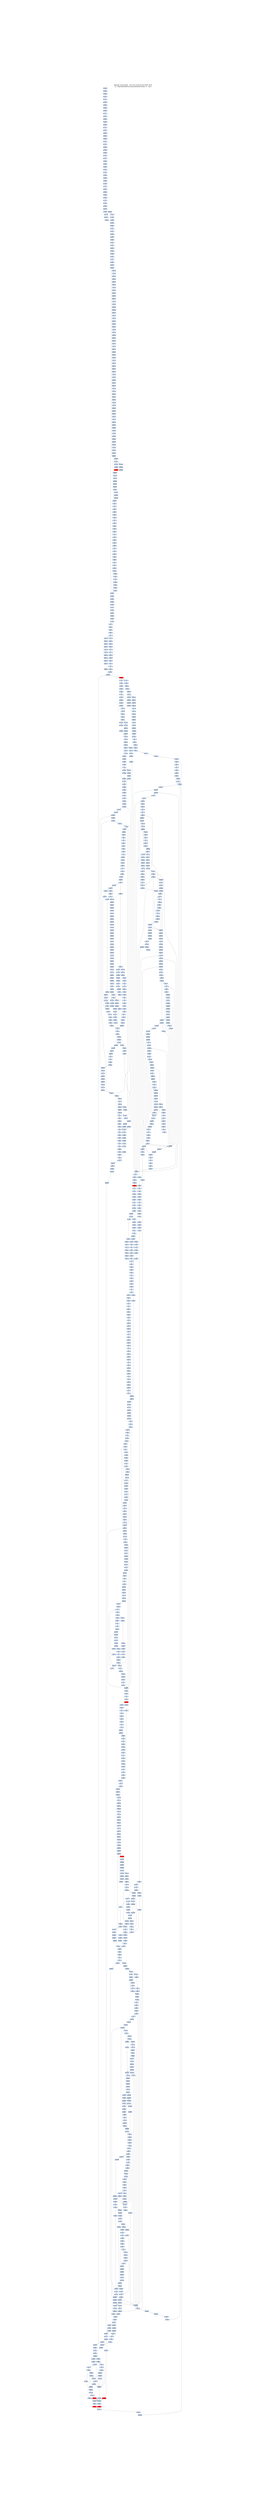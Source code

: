 digraph G {
node[shape=rectangle,style=filled,fillcolor=lightsteelblue,color=lightsteelblue]
bgcolor="transparent"
graph [label="Jakstab v0.8.4-devel   Tue Oct 22 05:02:24 CEST 2019\n-m ../Input/Real/linuxCommandsStatic/rmdir -b --cpa i", labelloc=t, fontsize=35, pad=30]
"0x080867e9"[label="0x080867e9\n"];
"0x080a3fec"[label="0x080a3fec\n"];
"0x080a3fea"[label="0x080a3fea\n"];
"0x080867ed"[label="0x080867ed\n"];
"0x080a3ff0"[label="0x080a3ff0\n"];
"0x080a3fe4"[label="0x080a3fe4\n"];
"0x080867e4"[label="0x080867e4\n"];
"0x080a3fe7"[label="0x080a3fe7\n"];
"0x080a3ffb"[label="0x080a3ffb\n"];
"0x080867fd"[label="0x080867fd\n"];
"0x080a4000"[label="0x080a4000\n"];
"0x0804c7f4"[label="0x0804c7f4\n"];
"0x0804c7fd"[label="0x0804c7fd\n"];
"0x080867f3"[label="0x080867f3\n"];
"0x0804c7fa"[label="0x0804c7fa\n"];
"0x080a3ff8"[label="0x080a3ff8\n"];
"0x0804c7fc"[label="0x0804c7fc\n"];
"0x080867f8"[label="0x080867f8\n"];
"0x08086809"[label="0x08086809\n"];
"0x0804c808"[label="0x0804c808\n"];
"0x0808680d"[label="0x0808680d\n"];
"0x0804c803"[label="0x0804c803\n"];
"0x080a400d"[label="0x080a400d\n"];
"0x08086802"[label="0x08086802\n"];
"0x0804c80f"[label="0x0804c80f\n"];
"0x0804c810"[label="0x0804c810\n"];
"0x0804c809"[label="0x0804c809\n"];
"0x080a4008"[label="0x080a4008\n"];
"0x08086807"[label="0x08086807\n"];
"0x0808681c"[label="0x0808681c\n"];
"0x08086812"[label="0x08086812\n"];
"0x08086817"[label="0x08086817\n"];
"0x0808682b"[label="0x0808682b\n"];
"0x08086830"[label="0x08086830\n"];
"0x08086821"[label="0x08086821\n"];
"0x08086825"[label="0x08086825\n"];
"0x08086839"[label="0x08086839\n"];
"0x0808683b"[label="0x0808683b\n"];
"0x0808683f"[label="0x0808683f\n"];
"0x08086835"[label="0x08086835\n"];
"0x08086849"[label="0x08086849\n"];
"0x08086850"[label="0x08086850\n"];
"0x08086841"[label="0x08086841\n"];
"0x08086845"[label="0x08086845\n"];
"0x08086847"[label="0x08086847\n"];
"0x0808685f"[label="0x0808685f\n"];
"0x08086853"[label="0x08086853\n"];
"0x08086856"[label="0x08086856\n"];
"0x08086858"[label="0x08086858\n"];
"0x08086070"[label="0x08086070\n"];
"0x08086861"[label="0x08086861\n",fillcolor="red"];
"0x0808607b"[label="0x0808607b\n"];
"0x0808607c"[label="0x0808607c\n"];
"0x0808607e"[label="0x0808607e\n"];
"0x08086073"[label="0x08086073\n"];
"0x08086076"[label="0x08086076\n"];
"0x08086078"[label="0x08086078\n"];
"0x0808608a"[label="0x0808608a\n"];
"0x0808688b"[label="0x0808688b\n"];
"0x0808608d"[label="0x0808608d\n"];
"0x0808688e"[label="0x0808688e\n"];
"0x0808608f"[label="0x0808608f\n"];
"0x08086890"[label="0x08086890\n"];
"0x08086081"[label="0x08086081\n"];
"0x08086083"[label="0x08086083\n"];
"0x08086085"[label="0x08086085\n"];
"0x08086088"[label="0x08086088\n"];
"0x0808609b"[label="0x0808609b\n"];
"0x0808609d"[label="0x0808609d\n"];
"0x0808689d"[label="0x0808689d\n"];
"0x0808609f"[label="0x0808609f\n"];
"0x08086091"[label="0x08086091\n"];
"0x08086892"[label="0x08086892\n"];
"0x08086092"[label="0x08086092\n"];
"0x08086894"[label="0x08086894\n"];
"0x08086898"[label="0x08086898\n"];
"0x08086098"[label="0x08086098\n"];
"0x080860a9"[label="0x080860a9\n"];
"0x080868ab"[label="0x080868ab\n"];
"0x080860ab"[label="0x080860ab\n"];
"0x080860ae"[label="0x080860ae\n"];
"0x080860b0"[label="0x080860b0\n"];
"0x080868b0"[label="0x080868b0\n"];
"0x080868a1"[label="0x080868a1\n"];
"0x080860a2"[label="0x080860a2\n"];
"0x0804b8ae"[label="0x0804b8ae\n"];
"0x080868a3"[label="0x080868a3\n"];
"0x080860a4"[label="0x080860a4\n"];
"0x080868a5"[label="0x080868a5\n"];
"0x080860a7"[label="0x080860a7\n"];
"0x080860ba"[label="0x080860ba\n"];
"0x080860bb"[label="0x080860bb\n",fillcolor="red"];
"0x080868bc"[label="0x080868bc\n"];
"0x0804b8b1"[label="0x0804b8b1\n"];
"0x080860c0"[label="0x080860c0\n"];
"0x0804c8bf"[label="0x0804c8bf\n"];
"0x080860b3"[label="0x080860b3\n"];
"0x080860b6"[label="0x080860b6\n"];
"0x0804c8bb"[label="0x0804c8bb\n"];
"0x080860ca"[label="0x080860ca\n"];
"0x0804c8c7"[label="0x0804c8c7\n"];
"0x080868cd"[label="0x080868cd\n"];
"0x080860cd"[label="0x080860cd\n"];
"0x0809b8d0"[label="0x0809b8d0\n"];
"0x080860cf"[label="0x080860cf\n"];
"0x0804c8c3"[label="0x0804c8c3\n"];
"0x080860d0"[label="0x080860d0\n"];
"0x080868c1"[label="0x080868c1\n"];
"0x0804c8ce"[label="0x0804c8ce\n"];
"0x080860c3"[label="0x080860c3\n",fillcolor="red"];
"0x0804c8cf"[label="0x0804c8cf\n"];
"0x0804c8ca"[label="0x0804c8ca\n"];
"0x080860c8"[label="0x080860c8\n"];
"0x080530d6"[label="0x080530d6\n"];
"0x0809b8da"[label="0x0809b8da\n"];
"0x0804c8d7"[label="0x0804c8d7\n"];
"0x080868de"[label="0x080868de\n"];
"0x0809b8df"[label="0x0809b8df\n"];
"0x080860e0"[label="0x080860e0\n"];
"0x0804c8d4"[label="0x0804c8d4\n"];
"0x080530d3"[label="0x080530d3\n"];
"0x0809b8d1"[label="0x0809b8d1\n"];
"0x080868d2"[label="0x080868d2\n"];
"0x0804c8df"[label="0x0804c8df\n"];
"0x0809b8d6"[label="0x0809b8d6\n"];
"0x0804c8da"[label="0x0804c8da\n"];
"0x0804c8e5"[label="0x0804c8e5\n"];
"0x080860ea"[label="0x080860ea\n"];
"0x0809b8e9"[label="0x0809b8e9\n"];
"0x080860ec"[label="0x080860ec\n"];
"0x0804c8e1"[label="0x0804c8e1\n"];
"0x080868ef"[label="0x080868ef\n"];
"0x0809b8ef"[label="0x0809b8ef\n"];
"0x080860f0"[label="0x080860f0\n"];
"0x080860e1"[label="0x080860e1\n"];
"0x0804c8ee"[label="0x0804c8ee\n"];
"0x080860e3"[label="0x080860e3\n"];
"0x080868e3"[label="0x080868e3\n"];
"0x0809b8e5"[label="0x0809b8e5\n"];
"0x080860e6"[label="0x080860e6\n"];
"0x0804c8eb"[label="0x0804c8eb\n"];
"0x0809b8e7"[label="0x0809b8e7\n"];
"0x0804c8f6"[label="0x0804c8f6\n"];
"0x080860fa"[label="0x080860fa\n"];
"0x0809b8f9"[label="0x0809b8f9\n"];
"0x080860fb"[label="0x080860fb\n",fillcolor="red"];
"0x0804c8f1"[label="0x0804c8f1\n"];
"0x0809b8fe"[label="0x0809b8fe\n"];
"0x0804c8f3"[label="0x0804c8f3\n"];
"0x08086100"[label="0x08086100\n"];
"0x0804c8fd"[label="0x0804c8fd\n"];
"0x080860f2"[label="0x080860f2\n"];
"0x0809b8f1"[label="0x0809b8f1\n"];
"0x0809b8f4"[label="0x0809b8f4\n"];
"0x0809b8f3"[label="0x0809b8f3\n"];
"0x080868f4"[label="0x080868f4\n"];
"0x0804c100"[label="0x0804c100\n"];
"0x0804c8f9"[label="0x0804c8f9\n"];
"0x0809b8f8"[label="0x0809b8f8\n"];
"0x080860f7"[label="0x080860f7\n"];
"0x08086909"[label="0x08086909\n"];
"0x0804c906"[label="0x0804c906\n"];
"0x0808610b"[label="0x0808610b\n"];
"0x0804c908"[label="0x0804c908\n"];
"0x0804c101"[label="0x0804c101\n"];
"0x0804c102"[label="0x0804c102\n"];
"0x0808610f"[label="0x0808610f\n"];
"0x0804c103"[label="0x0804c103\n"];
"0x0804c903"[label="0x0804c903\n"];
"0x0804c104"[label="0x0804c104\n"];
"0x0804c90d"[label="0x0804c90d\n"];
"0x08086103"[label="0x08086103\n"];
"0x0804c10f"[label="0x0804c10f\n"];
"0x08086904"[label="0x08086904\n"];
"0x08086105"[label="0x08086105\n"];
"0x0804c109"[label="0x0804c109\n"];
"0x08086106"[label="0x08086106\n"];
"0x0804c115"[label="0x0804c115\n"];
"0x08086919"[label="0x08086919\n"];
"0x0808611a"[label="0x0808611a\n"];
"0x0804c917"[label="0x0804c917\n"];
"0x0804c117"[label="0x0804c117\n"];
"0x0808611c"[label="0x0808611c\n"];
"0x0808691e"[label="0x0808691e\n"];
"0x0804c913"[label="0x0804c913\n"];
"0x0804c91d"[label="0x0804c91d\n"];
"0x08086113"[label="0x08086113\n"];
"0x0804c120"[label="0x0804c120\n"];
"0x0804c91a"[label="0x0804c91a\n"];
"0x0804c11a"[label="0x0804c11a\n"];
"0x08086116"[label="0x08086116\n"];
"0x0804c126"[label="0x0804c126\n"];
"0x0808692c"[label="0x0808692c\n"];
"0x0804c128"[label="0x0804c128\n"];
"0x0804c922"[label="0x0804c922\n"];
"0x08086121"[label="0x08086121\n"];
"0x0804c12f"[label="0x0804c12f\n"];
"0x08086124"[label="0x08086124\n"];
"0x08086125"[label="0x08086125\n",fillcolor="red"];
"0x0804c12a"[label="0x0804c12a\n"];
"0x0804c136"[label="0x0804c136\n"];
"0x0808693d"[label="0x0808693d\n"];
"0x0804c131"[label="0x0804c131\n"];
"0x0804c134"[label="0x0804c134\n"];
"0x08086931"[label="0x08086931\n"];
"0x0804c13f"[label="0x0804c13f\n"];
"0x0804c139"[label="0x0804c139\n"];
"0x0804c13c"[label="0x0804c13c\n"];
"0x0804c145"[label="0x0804c145\n"];
"0x312d302e"[label="0x312d302e\n"];
"0x0804c148"[label="0x0804c148\n"];
"0x0804c142"[label="0x0804c142\n"];
"0x0808694e"[label="0x0808694e\n"];
"0x08086150"[label="0x08086150\n"];
"0x08083950"[label="0x08083950\n"];
"0x08086942"[label="0x08086942\n"];
"0x0804c14f"[label="0x0804c14f\n"];
"0x0804c14a"[label="0x0804c14a\n"];
"0x0804c14c"[label="0x0804c14c\n"];
"0x08083959"[label="0x08083959\n"];
"0x0804c156"[label="0x0804c156\n"];
"0x0808615d"[label="0x0808615d\n"];
"0x0808615e"[label="0x0808615e\n"];
"0x0804c152"[label="0x0804c152\n"];
"0x0808695f"[label="0x0808695f\n"];
"0x0808395f"[label="0x0808395f\n"];
"0x0808615f"[label="0x0808615f\n"];
"0x0804c154"[label="0x0804c154\n"];
"0x08083951"[label="0x08083951\n"];
"0x08086151"[label="0x08086151\n"];
"0x08083952"[label="0x08083952\n"];
"0x08086152"[label="0x08086152\n"];
"0x08083953"[label="0x08083953\n"];
"0x0804c15f"[label="0x0804c15f\n"];
"0x08086953"[label="0x08086953\n"];
"0x08083954"[label="0x08083954\n"];
"0x0804c159"[label="0x0804c159\n"];
"0x08086157"[label="0x08086157\n"];
"0x0808616c"[label="0x0808616c\n"];
"0x0808396c"[label="0x0808396c\n"];
"0x0804c168"[label="0x0804c168\n"];
"0x0804c161"[label="0x0804c161\n"];
"0x0808616e"[label="0x0808616e\n"];
"0x0808396f"[label="0x0808396f\n"];
"0x08086970"[label="0x08086970\n"];
"0x0804c16d"[label="0x0804c16d\n"];
"0x08083962"[label="0x08083962\n"];
"0x08086162"[label="0x08086162\n"];
"0x0804c16f"[label="0x0804c16f\n"];
"0x08086964"[label="0x08086964\n"];
"0x0804c16a"[label="0x0804c16a\n"];
"0x08083968"[label="0x08083968\n"];
"0x08086168"[label="0x08086168\n"];
"0x08083979"[label="0x08083979\n"];
"0x0808397b"[label="0x0808397b\n"];
"0x0808617b"[label="0x0808617b\n"];
"0x0804c178"[label="0x0804c178\n"];
"0x0808397d"[label="0x0808397d\n"];
"0x0804c172"[label="0x0804c172\n"];
"0x08083980"[label="0x08083980\n"];
"0x08083971"[label="0x08083971\n"];
"0x0804c17e"[label="0x0804c17e\n"];
"0x08086172"[label="0x08086172\n"];
"0x08083973"[label="0x08083973\n"];
"0x08086174"[label="0x08086174\n"];
"0x08086975"[label="0x08086975\n"];
"0x08086176"[label="0x08086176\n"];
"0x0804c17c"[label="0x0804c17c\n"];
"0x0804c185"[label="0x0804c185\n"];
"0x0808698a"[label="0x0808698a\n"];
"0x0808398a"[label="0x0808398a\n"];
"0x0808618a"[label="0x0808618a\n"];
"0x0804c187"[label="0x0804c187\n"];
"0x0808698c"[label="0x0808698c\n"];
"0x0808398c"[label="0x0808398c\n"];
"0x0808698e"[label="0x0808698e\n"];
"0x0808398e"[label="0x0808398e\n"];
"0x0804c183"[label="0x0804c183\n"];
"0x08086190"[label="0x08086190\n"];
"0x08086981"[label="0x08086981\n"];
"0x0804c18d"[label="0x0804c18d\n"];
"0x08086181"[label="0x08086181\n"];
"0x08083982"[label="0x08083982\n"];
"0x08086183"[label="0x08086183\n"];
"0x08086984"[label="0x08086984\n"];
"0x0804c190"[label="0x0804c190\n"];
"0x08086185"[label="0x08086185\n"];
"0x08086986"[label="0x08086986\n"];
"0x0804c18a"[label="0x0804c18a\n"];
"0x08083987"[label="0x08083987\n"];
"0x0804c196"[label="0x0804c196\n"];
"0x0808399a"[label="0x0808399a\n"];
"0x0808399c"[label="0x0808399c\n"];
"0x0808619c"[label="0x0808619c\n"];
"0x0808699d"[label="0x0808699d\n"];
"0x0808399f"[label="0x0808399f\n"];
"0x0804c193"[label="0x0804c193\n"];
"0x080861a0"[label="0x080861a0\n"];
"0x080869a0"[label="0x080869a0\n"];
"0x08086991"[label="0x08086991\n"];
"0x08083991"[label="0x08083991\n"];
"0x08086993"[label="0x08086993\n"];
"0x08086194"[label="0x08086194\n"];
"0x08083994"[label="0x08083994\n"];
"0x08083996"[label="0x08083996\n"];
"0x08086196"[label="0x08086196\n"];
"0x08086997"[label="0x08086997\n"];
"0x0804c19c"[label="0x0804c19c\n"];
"0x08083998"[label="0x08083998\n"];
"0x080839a9"[label="0x080839a9\n"];
"0x080861aa"[label="0x080861aa\n"];
"0x0804c1a7"[label="0x0804c1a7\n"];
"0x0804c1a2"[label="0x0804c1a2\n"];
"0x080861ae"[label="0x080861ae\n"];
"0x0804c1a4"[label="0x0804c1a4\n"];
"0x080839b0"[label="0x080839b0\n"];
"0x080839a1"[label="0x080839a1\n"];
"0x080869a1"[label="0x080869a1\n"];
"0x080869a2"[label="0x080869a2\n"];
"0x080861a2"[label="0x080861a2\n"];
"0x080869a3"[label="0x080869a3\n"];
"0x0804c1af"[label="0x0804c1af\n"];
"0x080839a3"[label="0x080839a3\n"];
"0x080869a4"[label="0x080869a4\n"];
"0x080861a4"[label="0x080861a4\n"];
"0x0804c1a9"[label="0x0804c1a9\n"];
"0x0804c1ac"[label="0x0804c1ac\n"];
"0x0804c1b5"[label="0x0804c1b5\n"];
"0x080839ba"[label="0x080839ba\n"];
"0x080839bb"[label="0x080839bb\n"];
"0x080839bc"[label="0x080839bc\n"];
"0x080839bd"[label="0x080839bd\n"];
"0x080839be"[label="0x080839be\n"];
"0x080861be"[label="0x080861be\n"];
"0x080839c0"[label="0x080839c0\n"];
"0x080861c0"[label="0x080861c0\n"];
"0x080861b2"[label="0x080861b2\n"];
"0x0804c1bf"[label="0x0804c1bf\n"];
"0x0804c1b9"[label="0x0804c1b9\n"];
"0x080861b5"[label="0x080861b5\n"];
"0x080839b5"[label="0x080839b5\n"];
"0x080839b8"[label="0x080839b8\n"];
"0x080861b8"[label="0x080861b8\n"];
"0x0804c1c6"[label="0x0804c1c6\n"];
"0x080839cb"[label="0x080839cb\n"];
"0x0804c1c8"[label="0x0804c1c8\n"];
"0x080839ce"[label="0x080839ce\n"];
"0x0804c1c4"[label="0x0804c1c4\n"];
"0x080839d0"[label="0x080839d0\n"];
"0x080861d0"[label="0x080861d0\n"];
"0x080839c3"[label="0x080839c3\n"];
"0x080839c5"[label="0x080839c5\n"];
"0x080839c6"[label="0x080839c6\n"];
"0x0804c1ca"[label="0x0804c1ca\n"];
"0x080861c6"[label="0x080861c6\n"];
"0x080861c8"[label="0x080861c8\n"];
"0x0804c1cc"[label="0x0804c1cc\n"];
"0x080491d5"[label="0x080491d5\n"];
"0x080839d9"[label="0x080839d9\n"];
"0x0804c1d5"[label="0x0804c1d5\n"];
"0x080839da"[label="0x080839da\n"];
"0x080839db"[label="0x080839db\n"];
"0x0804c1d7"[label="0x0804c1d7\n"];
"0x080861dd"[label="0x080861dd\n"];
"0x0804c1d2"[label="0x0804c1d2\n"];
"0x080491d2"[label="0x080491d2\n"];
"0x080861df"[label="0x080861df\n"];
"0x080839e0"[label="0x080839e0\n"];
"0x080839d2"[label="0x080839d2\n"];
"0x080861d3"[label="0x080861d3\n"];
"0x0804c1df"[label="0x0804c1df\n"];
"0x080839d5"[label="0x080839d5\n"];
"0x080861d5"[label="0x080861d5\n"];
"0x080839d7"[label="0x080839d7\n"];
"0x080839d8"[label="0x080839d8\n"];
"0x0804c1dc"[label="0x0804c1dc\n"];
"0x080861d8"[label="0x080861d8\n"];
"0x0804c1e5"[label="0x0804c1e5\n"];
"0x080839e9"[label="0x080839e9\n"];
"0x0804c1e7"[label="0x0804c1e7\n"];
"0x080861eb"[label="0x080861eb\n"];
"0x0804c1e2"[label="0x0804c1e2\n"];
"0x080861ee"[label="0x080861ee\n"];
"0x080861f0"[label="0x080861f0\n"];
"0x080861e1"[label="0x080861e1\n"];
"0x080839e2"[label="0x080839e2\n"];
"0x080861e3"[label="0x080861e3\n"];
"0x0804c1ef"[label="0x0804c1ef\n"];
"0x080839e4"[label="0x080839e4\n"];
"0x080861e5"[label="0x080861e5\n"];
"0x0804c1e9"[label="0x0804c1e9\n"];
"0x080839e6"[label="0x080839e6\n"];
"0x080861fa"[label="0x080861fa\n"];
"0x0804c1f8"[label="0x0804c1f8\n"];
"0x080861fe"[label="0x080861fe\n"];
"0x0804c1f3"[label="0x0804c1f3\n"];
"0x080861f4"[label="0x080861f4\n"];
"0x080861f8"[label="0x080861f8\n"];
"0x0804c1fc"[label="0x0804c1fc\n"];
"0x08086209"[label="0x08086209\n"];
"0x0808620d"[label="0x0808620d\n"];
"0x08086210"[label="0x08086210\n"];
"0x0804c204"[label="0x0804c204\n"];
"0x08086204"[label="0x08086204\n"];
"0x08086207"[label="0x08086207\n"];
"0x0804c20c"[label="0x0804c20c\n"];
"0x0808621b"[label="0x0808621b\n"];
"0x0808621c"[label="0x0808621c\n"];
"0x0804c211"[label="0x0804c211\n"];
"0x08086220"[label="0x08086220\n"];
"0x0804c219"[label="0x0804c219\n"];
"0x08086216"[label="0x08086216\n"];
"0x08086229"[label="0x08086229\n"];
"0x0808622b"[label="0x0808622b\n"];
"0x0808622e"[label="0x0808622e\n"];
"0x0804c224"[label="0x0804c224\n"];
"0x08086223"[label="0x08086223\n"];
"0x08086225"[label="0x08086225\n"];
"0x0804c22b"[label="0x0804c22b\n"];
"0x08086227"[label="0x08086227\n"];
"0x0804c236"[label="0x0804c236\n"];
"0x0808623b"[label="0x0808623b\n"];
"0x08086231"[label="0x08086231\n"];
"0x0804c240"[label="0x0804c240\n"];
"0x08086234"[label="0x08086234\n"];
"0x0804c239"[label="0x0804c239\n"];
"0x08086236"[label="0x08086236\n"];
"0x0804c23b"[label="0x0804c23b\n"];
"0x08086238"[label="0x08086238\n"];
"0x0804c245"[label="0x0804c245\n"];
"0x0808624b"[label="0x0808624b\n"];
"0x0804c247"[label="0x0804c247\n"];
"0x0808624d"[label="0x0808624d\n"];
"0x08086241"[label="0x08086241\n"];
"0x0804c24f"[label="0x0804c24f\n"];
"0x08086245"[label="0x08086245\n"];
"0x0804c249"[label="0x0804c249\n"];
"0x08086247"[label="0x08086247\n"];
"0x0804c24c"[label="0x0804c24c\n"];
"0x0808625b"[label="0x0808625b\n"];
"0x0804c258"[label="0x0804c258\n"];
"0x0808625c"[label="0x0808625c\n"];
"0x0804c251"[label="0x0804c251\n"];
"0x08086260"[label="0x08086260\n"];
"0x0804c254"[label="0x0804c254\n"];
"0x08086251"[label="0x08086251\n"];
"0x0804c25f"[label="0x0804c25f\n"];
"0x08086255"[label="0x08086255\n"];
"0x0804c25c"[label="0x0804c25c\n"];
"0x0804c265"[label="0x0804c265\n"];
"0x0808626a"[label="0x0808626a\n"];
"0x0804c268"[label="0x0804c268\n"];
"0x0808626c"[label="0x0808626c\n"];
"0x08086270"[label="0x08086270\n"];
"0x0804c26e"[label="0x0804c26e\n"];
"0x08086263"[label="0x08086263\n"];
"0x08086265"[label="0x08086265\n"];
"0x0804c26b"[label="0x0804c26b\n"];
"0x08086268"[label="0x08086268\n"];
"0x0804ca75"[label="0x0804ca75\n"];
"0x08086279"[label="0x08086279\n"];
"0x0804c276"[label="0x0804c276\n"];
"0x0808627b"[label="0x0808627b\n"];
"0x0804c271"[label="0x0804c271\n"];
"0x0808627d"[label="0x0808627d\n"];
"0x0804ca72"[label="0x0804ca72\n"];
"0x0808627f"[label="0x0808627f\n"];
"0x0804c274"[label="0x0804c274\n"];
"0x08086274"[label="0x08086274\n"];
"0x0804c279"[label="0x0804c279\n"];
"0x08086277"[label="0x08086277\n"];
"0x0804c27c"[label="0x0804c27c\n"];
"0x0804c286"[label="0x0804c286\n"];
"0x0804c281"[label="0x0804c281\n"];
"0x0804c284"[label="0x0804c284\n"];
"0x08086290"[label="0x08086290\n"];
"0x08086281"[label="0x08086281\n"];
"0x08086283"[label="0x08086283\n"];
"0x0804c290"[label="0x0804c290\n"];
"0x0804c289"[label="0x0804c289\n"];
"0x08086285"[label="0x08086285\n"];
"0x08086287"[label="0x08086287\n"];
"0x0804c295"[label="0x0804c295\n"];
"0x0808629b"[label="0x0808629b\n"];
"0x0804c292"[label="0x0804c292\n"];
"0x0808629e"[label="0x0808629e\n"];
"0x0804c29d"[label="0x0804c29d\n"];
"0x08086292"[label="0x08086292\n"];
"0x0804c2a0"[label="0x0804c2a0\n"];
"0x08086294"[label="0x08086294\n"];
"0x0804c299"[label="0x0804c299\n"];
"0x08086296"[label="0x08086296\n"];
"0x08086298"[label="0x08086298\n"];
"0x080862aa"[label="0x080862aa\n"];
"0x080862ac"[label="0x080862ac\n"];
"0x0804c2a2"[label="0x0804c2a2\n"];
"0x080862b0"[label="0x080862b0\n"];
"0x080862a1"[label="0x080862a1\n"];
"0x0804c2b0"[label="0x0804c2b0\n"];
"0x080862a4"[label="0x080862a4\n"];
"0x0804c2a9"[label="0x0804c2a9\n"];
"0x080862a6"[label="0x080862a6\n"];
"0x080862a8"[label="0x080862a8\n"];
"0x080862b9"[label="0x080862b9\n"];
"0x0804c2b6"[label="0x0804c2b6\n"];
"0x080862bb"[label="0x080862bb\n"];
"0x080862bf"[label="0x080862bf\n"];
"0x0804c2b4"[label="0x0804c2b4\n"];
"0x0804c2bd"[label="0x0804c2bd\n"];
"0x080862b3"[label="0x080862b3\n"];
"0x0804c2c0"[label="0x0804c2c0\n"];
"0x080862b6"[label="0x080862b6\n"];
"0x080862c9"[label="0x080862c9\n"];
"0x0804c2c6"[label="0x0804c2c6\n"];
"0x080862cf"[label="0x080862cf\n"];
"0x0804c2c3"[label="0x0804c2c3\n"];
"0x0804c2cd"[label="0x0804c2cd\n"];
"0x0804c2ce"[label="0x0804c2ce\n"];
"0x080862c3"[label="0x080862c3\n"];
"0x0804c2cf"[label="0x0804c2cf\n"];
"0x0804c2d0"[label="0x0804c2d0\n",fillcolor="red"];
"0x080862c7"[label="0x080862c7\n"];
"0x0804c2cc"[label="0x0804c2cc\n"];
"0x0804c2d7"[label="0x0804c2d7\n"];
"0x0804c2d1"[label="0x0804c2d1\n"];
"0x080862e0"[label="0x080862e0\n"];
"0x0804c2d4"[label="0x0804c2d4\n"];
"0x080862d2"[label="0x080862d2\n"];
"0x080862d3"[label="0x080862d3\n"];
"0x0804c2df"[label="0x0804c2df\n"];
"0x080862d4"[label="0x080862d4\n"];
"0x080862d5"[label="0x080862d5\n"];
"0x080862d6"[label="0x080862d6\n",fillcolor="red"];
"0x0804c2da"[label="0x0804c2da\n"];
"0x0804c2dc"[label="0x0804c2dc\n"];
"0x080862eb"[label="0x080862eb\n"];
"0x0804c2e8"[label="0x0804c2e8\n"];
"0x080862ed"[label="0x080862ed\n"];
"0x0804c2e1"[label="0x0804c2e1\n"];
"0x080862ef"[label="0x080862ef\n"];
"0x0804c2e3"[label="0x0804c2e3\n"];
"0x080882f0"[label="0x080882f0\n"];
"0x0804c2ee"[label="0x0804c2ee\n"];
"0x080862e4"[label="0x080862e4\n"];
"0x080862e6"[label="0x080862e6\n"];
"0x080862e8"[label="0x080862e8\n"];
"0x080862fb"[label="0x080862fb\n"];
"0x0804c2f3"[label="0x0804c2f3\n"];
"0x080862ff"[label="0x080862ff\n"];
"0x080862f2"[label="0x080862f2\n"];
"0x0804c2fe"[label="0x0804c2fe\n"];
"0x0804c300"[label="0x0804c300\n"];
"0x080862f4"[label="0x080862f4\n"];
"0x0804c2f9"[label="0x0804c2f9\n"];
"0x080862f7"[label="0x080862f7\n"];
"0x0804c2fb"[label="0x0804c2fb\n"];
"0x0808630b"[label="0x0808630b\n"];
"0x0804c307"[label="0x0804c307\n"];
"0x0808630f"[label="0x0808630f\n"];
"0x0804c303"[label="0x0804c303\n"];
"0x08086306"[label="0x08086306\n"];
"0x0804c30a"[label="0x0804c30a\n"];
"0x0804c30c"[label="0x0804c30c\n"];
"0x0804c315"[label="0x0804c315\n"];
"0x0804c318"[label="0x0804c318\n"];
"0x0804c312"[label="0x0804c312\n"];
"0x08086320"[label="0x08086320\n"];
"0x08086313"[label="0x08086313\n"];
"0x0804c31f"[label="0x0804c31f\n"];
"0x0804c31a"[label="0x0804c31a\n"];
"0x0808632a"[label="0x0808632a\n"];
"0x0808632c"[label="0x0808632c\n"];
"0x0808632e"[label="0x0808632e\n"];
"0x0804c324"[label="0x0804c324\n"];
"0x0804c32d"[label="0x0804c32d\n"];
"0x08086322"[label="0x08086322\n"];
"0x08086324"[label="0x08086324\n"];
"0x08086326"[label="0x08086326\n"];
"0x0804c32a"[label="0x0804c32a\n"];
"0x08086339"[label="0x08086339\n"];
"0x0808633c"[label="0x0808633c\n"];
"0x0804c333"[label="0x0804c333\n"];
"0x0804c33e"[label="0x0804c33e\n"];
"0x08086332"[label="0x08086332\n"];
"0x0804c339"[label="0x0804c339\n"];
"0x08086336"[label="0x08086336\n"];
"0x0804c33c"[label="0x0804c33c\n"];
"0x0808634b"[label="0x0808634b\n"];
"0x0804c341"[label="0x0804c341\n"];
"0x0808634f"[label="0x0808634f\n"];
"0x0804c344"[label="0x0804c344\n"];
"0x0804c34d"[label="0x0804c34d\n"];
"0x08086342"[label="0x08086342\n"];
"0x08086344"[label="0x08086344\n"];
"0x0804c350"[label="0x0804c350\n"];
"0x08086346"[label="0x08086346\n"];
"0x0804c34a"[label="0x0804c34a\n"];
"0x0804c355"[label="0x0804c355\n"];
"0x08086359"[label="0x08086359\n"];
"0x0808635b"[label="0x0808635b\n"];
"0x0808635d"[label="0x0808635d\n"];
"0x0804c35e"[label="0x0804c35e\n"];
"0x08086353"[label="0x08086353\n"];
"0x08086357"[label="0x08086357\n"];
"0x0804c35c"[label="0x0804c35c\n"];
"0x0808636a"[label="0x0808636a\n"];
"0x0808636c"[label="0x0808636c\n"];
"0x0804c361"[label="0x0804c361\n"];
"0x0808636e"[label="0x0808636e\n"];
"0x08086370"[label="0x08086370\n"];
"0x08086361"[label="0x08086361\n"];
"0x0804c370"[label="0x0804c370\n"];
"0x08086364"[label="0x08086364\n"];
"0x08086366"[label="0x08086366\n"];
"0x08086368"[label="0x08086368\n"];
"0x0804c375"[label="0x0804c375\n"];
"0x0808637a"[label="0x0808637a\n"];
"0x0808637c"[label="0x0808637c\n"];
"0x0808637e"[label="0x0808637e\n"];
"0x08086380"[label="0x08086380\n"];
"0x0804c37d"[label="0x0804c37d\n"];
"0x08086372"[label="0x08086372\n"];
"0x0804c380"[label="0x0804c380\n"];
"0x0804c37a"[label="0x0804c37a\n"];
"0x0804c37b"[label="0x0804c37b\n"];
"0x0804c37c"[label="0x0804c37c\n"];
"0x08086378"[label="0x08086378\n"];
"0x08086389"[label="0x08086389\n"];
"0x0804c386"[label="0x0804c386\n"];
"0x0808638c"[label="0x0808638c\n"];
"0x0808638e"[label="0x0808638e\n"];
"0x08086390"[label="0x08086390\n"];
"0x0804c38e"[label="0x0804c38e\n"];
"0x08086383"[label="0x08086383\n"];
"0x0804c38a"[label="0x0804c38a\n"];
"0x08086386"[label="0x08086386\n"];
"0x0804c38c"[label="0x0804c38c\n"];
"0x0808639a"[label="0x0808639a\n"];
"0x0808639e"[label="0x0808639e\n"];
"0x080863a0"[label="0x080863a0\n"];
"0x0804c39d"[label="0x0804c39d\n"];
"0x08086393"[label="0x08086393\n"];
"0x08086395"[label="0x08086395\n"];
"0x0804c399"[label="0x0804c399\n"];
"0x080863ab"[label="0x080863ab\n"];
"0x0804c3a8"[label="0x0804c3a8\n"];
"0x0804c3a3"[label="0x0804c3a3\n"];
"0x080863af"[label="0x080863af\n"];
"0x080863a2"[label="0x080863a2\n"];
"0x0804c3af"[label="0x0804c3af\n"];
"0x080863a4"[label="0x080863a4\n"];
"0x080863a8"[label="0x080863a8\n"];
"0x080863b9"[label="0x080863b9\n"];
"0x0804c3b6"[label="0x0804c3b6\n"];
"0x08086bbe"[label="0x08086bbe\n"];
"0x080863c0"[label="0x080863c0\n"];
"0x080863b4"[label="0x080863b4\n"];
"0x0804c3bc"[label="0x0804c3bc\n"];
"0x080863b8"[label="0x080863b8\n"];
"0x080863c9"[label="0x080863c9\n"];
"0x080863cb"[label="0x080863cb\n"];
"0x0804c3c7"[label="0x0804c3c7\n"];
"0x080863cd"[label="0x080863cd\n"];
"0x080863cf"[label="0x080863cf\n"];
"0x0804c3c3"[label="0x0804c3c3\n"];
"0x08086bc2"[label="0x08086bc2\n"];
"0x0804c3cf"[label="0x0804c3cf\n"];
"0x080863c3"[label="0x080863c3\n"];
"0x0804c3c9"[label="0x0804c3c9\n"];
"0x080863c6"[label="0x080863c6\n"];
"0x08086bc8"[label="0x08086bc8\n"];
"0x0804c3d7"[label="0x0804c3d7\n"];
"0x0804c3d1"[label="0x0804c3d1\n"];
"0x080863dd"[label="0x080863dd\n"];
"0x080863df"[label="0x080863df\n"];
"0x0804c3d4"[label="0x0804c3d4\n"];
"0x080863d1"[label="0x080863d1\n"];
"0x0804c3de"[label="0x0804c3de\n"];
"0x080863d3"[label="0x080863d3\n"];
"0x0804c3df"[label="0x0804c3df\n"];
"0x0804c3d9"[label="0x0804c3d9\n"];
"0x0804c3db"[label="0x0804c3db\n"];
"0x080863d8"[label="0x080863d8\n"];
"0x080863ea"[label="0x080863ea\n"];
"0x0804c3e7"[label="0x0804c3e7\n"];
"0x080863ed"[label="0x080863ed\n"];
"0x080863ee"[label="0x080863ee\n"];
"0x0804c3e4"[label="0x0804c3e4\n"];
"0x080863e1"[label="0x080863e1\n"];
"0x080863e4"[label="0x080863e4\n"];
"0x080863e6"[label="0x080863e6\n"];
"0x0804c3eb"[label="0x0804c3eb\n"];
"0x0804c3f6"[label="0x0804c3f6\n"];
"0x080863fb"[label="0x080863fb\n"];
"0x0804c3f1"[label="0x0804c3f1\n"];
"0x080863fe"[label="0x080863fe\n"];
"0x08087400"[label="0x08087400\n"];
"0x0804c3f4"[label="0x0804c3f4\n"];
"0x080863f2"[label="0x080863f2\n"];
"0x0804c3fe"[label="0x0804c3fe\n"];
"0x0804c400"[label="0x0804c400\n"];
"0x080863f7"[label="0x080863f7\n"];
"0x0804c3fc"[label="0x0804c3fc\n"];
"0x0804c405"[label="0x0804c405\n"];
"0x08086409"[label="0x08086409\n"];
"0x0808640d"[label="0x0808640d\n"];
"0x0808740d"[label="0x0808740d\n"];
"0x0808640f"[label="0x0808640f\n"];
"0x08087410"[label="0x08087410\n"];
"0x08086401"[label="0x08086401\n"];
"0x08087401"[label="0x08087401\n"];
"0x08087402"[label="0x08087402\n"];
"0x0804c40e"[label="0x0804c40e\n"];
"0x08086403"[label="0x08086403\n"];
"0x0804c410"[label="0x0804c410\n"];
"0x08087407"[label="0x08087407\n"];
"0x0804c40b"[label="0x0804c40b\n"];
"0x08086419"[label="0x08086419\n"];
"0x0804c416"[label="0x0804c416\n"];
"0x0808741a"[label="0x0808741a\n"];
"0x0808741c"[label="0x0808741c\n"];
"0x0808741f"[label="0x0808741f\n"];
"0x0804c414"[label="0x0804c414\n"];
"0x08086420"[label="0x08086420\n"];
"0x08087420"[label="0x08087420\n"];
"0x08086412"[label="0x08086412\n"];
"0x0804c420"[label="0x0804c420\n"];
"0x08087416"[label="0x08087416\n"];
"0x0804c41a"[label="0x0804c41a\n"];
"0x08087418"[label="0x08087418\n"];
"0x08086418"[label="0x08086418\n"];
"0x0804c426"[label="0x0804c426\n"];
"0x0808642b"[label="0x0808642b\n"];
"0x0804c428"[label="0x0804c428\n"];
"0x0804c422"[label="0x0804c422\n"];
"0x0808642e"[label="0x0808642e\n"];
"0x08086430"[label="0x08086430\n"];
"0x0804c42d"[label="0x0804c42d\n"];
"0x08087421"[label="0x08087421\n"];
"0x08086425"[label="0x08086425\n"];
"0x08086428"[label="0x08086428\n"];
"0x08087428"[label="0x08087428\n"];
"0x0804c436"[label="0x0804c436\n"];
"0x0808643a"[label="0x0808643a\n"];
"0x0804c438"[label="0x0804c438\n"];
"0x0808643d"[label="0x0808643d\n"];
"0x0804c433"[label="0x0804c433\n"];
"0x0808643f"[label="0x0808643f\n"];
"0x0804c43d"[label="0x0804c43d\n"];
"0x08086434"[label="0x08086434\n"];
"0x08086438"[label="0x08086438\n"];
"0x0804c446"[label="0x0804c446\n"];
"0x0808644b"[label="0x0808644b\n"];
"0x0804c448"[label="0x0804c448\n"];
"0x0804c443"[label="0x0804c443\n"];
"0x08086441"[label="0x08086441\n"];
"0x0804c450"[label="0x0804c450\n"];
"0x08086445"[label="0x08086445\n"];
"0x0804c44a"[label="0x0804c44a\n"];
"0x08086447"[label="0x08086447\n"];
"0x0804c458"[label="0x0804c458\n"];
"0x0808645d"[label="0x0808645d\n"];
"0x0808645f"[label="0x0808645f\n"];
"0x08086451"[label="0x08086451\n"];
"0x0804c460"[label="0x0804c460\n"];
"0x08086455"[label="0x08086455\n"];
"0x08086458"[label="0x08086458\n"];
"0x08086469"[label="0x08086469\n"];
"0x0808646b"[label="0x0808646b\n"];
"0x0808646c"[label="0x0808646c\n"];
"0x0804c463"[label="0x0804c463\n"];
"0x08086470"[label="0x08086470\n"];
"0x08086461"[label="0x08086461\n"];
"0x0804c46f"[label="0x0804c46f\n"];
"0x08086463"[label="0x08086463\n"];
"0x0804c469"[label="0x0804c469\n"];
"0x08086465"[label="0x08086465\n"];
"0x08086467"[label="0x08086467\n"];
"0x0804c475"[label="0x0804c475\n"];
"0x0808647a"[label="0x0808647a\n"];
"0x0808647c"[label="0x0808647c\n"];
"0x0808647e"[label="0x0808647e\n"];
"0x08086480"[label="0x08086480\n"];
"0x08086473"[label="0x08086473\n"];
"0x0804c47b"[label="0x0804c47b\n"];
"0x08086478"[label="0x08086478\n"];
"0x0804c486"[label="0x0804c486\n"];
"0x0804c488"[label="0x0804c488\n"];
"0x0808648c"[label="0x0808648c\n"];
"0x0804c481"[label="0x0804c481\n"];
"0x0808648e"[label="0x0808648e\n"];
"0x0804c484"[label="0x0804c484\n"];
"0x08086482"[label="0x08086482\n"];
"0x08086484"[label="0x08086484\n"];
"0x0804c48a"[label="0x0804c48a\n"];
"0x0804c48c"[label="0x0804c48c\n"];
"0x08086488"[label="0x08086488\n"];
"0x0808649b"[label="0x0808649b\n"];
"0x0804c491"[label="0x0804c491\n"];
"0x0804c494"[label="0x0804c494\n"];
"0x0804c49d"[label="0x0804c49d\n"];
"0x08086492"[label="0x08086492\n"];
"0x0804c499"[label="0x0804c499\n"];
"0x08086496"[label="0x08086496\n"];
"0x080864aa"[label="0x080864aa\n"];
"0x0804c4a6"[label="0x0804c4a6\n"];
"0x080864af"[label="0x080864af\n"];
"0x0804c4a3"[label="0x0804c4a3\n"];
"0x080864a5"[label="0x080864a5\n"];
"0x0804c4a9"[label="0x0804c4a9\n"];
"0x0804c4ab"[label="0x0804c4ab\n"];
"0x080864b9"[label="0x080864b9\n"];
"0x0804c4b5"[label="0x0804c4b5\n"];
"0x080864bb"[label="0x080864bb\n"];
"0x0804c4b7"[label="0x0804c4b7\n"];
"0x080864be"[label="0x080864be\n"];
"0x0804c4b2"[label="0x0804c4b2\n"];
"0x080864b1"[label="0x080864b1\n"];
"0x080864b3"[label="0x080864b3\n"];
"0x080864b5"[label="0x080864b5\n"];
"0x0804c4bb"[label="0x0804c4bb\n"];
"0x0804c4c8"[label="0x0804c4c8\n"];
"0x080864cc"[label="0x080864cc\n"];
"0x0804c4c1"[label="0x0804c4c1\n"];
"0x080864ce"[label="0x080864ce\n"];
"0x080ac4d0"[label="0x080ac4d0\n"];
"0x080864c2"[label="0x080864c2\n"];
"0x0804c4d0"[label="0x0804c4d0\n"];
"0x080864c6"[label="0x080864c6\n"];
"0x0804c4cc"[label="0x0804c4cc\n"];
"0x080ac4db"[label="0x080ac4db\n"];
"0x0804c4d6"[label="0x0804c4d6\n"];
"0x0804c4d8"[label="0x0804c4d8\n"];
"0x080ac4df"[label="0x080ac4df\n"];
"0x080864dd"[label="0x080864dd\n"];
"0x080864df"[label="0x080864df\n"];
"0x080ac4d3"[label="0x080ac4d3\n"];
"0x080ac4d4"[label="0x080ac4d4\n"];
"0x0804c4df"[label="0x0804c4df\n"];
"0x080ac4d1"[label="0x080ac4d1\n"];
"0x080864d4"[label="0x080864d4\n"];
"0x080ac4d2"[label="0x080ac4d2\n"];
"0x080ac4d7"[label="0x080ac4d7\n"];
"0x080864d7"[label="0x080864d7\n"];
"0x0804c4db"[label="0x0804c4db\n"];
"0x080ac4eb"[label="0x080ac4eb\n"];
"0x0804c4e5"[label="0x0804c4e5\n"];
"0x080864ea"[label="0x080864ea\n"];
"0x080ac4e9"[label="0x080ac4e9\n"];
"0x080864ec"[label="0x080864ec\n"];
"0x0804c4e1"[label="0x0804c4e1\n"];
"0x080864ef"[label="0x080864ef\n"];
"0x080ac4ed"[label="0x080ac4ed\n"];
"0x0804c4e4"[label="0x0804c4e4\n"];
"0x080ac4e3"[label="0x080ac4e3\n"];
"0x0804c4f0"[label="0x0804c4f0\n"];
"0x0804f4f0"[label="0x0804f4f0\n"];
"0x080ac4e7"[label="0x080ac4e7\n"];
"0x0804c4eb"[label="0x0804c4eb\n"];
"0x0804c4ec"[label="0x0804c4ec\n"];
"0x080864e8"[label="0x080864e8\n"];
"0x080ac4f9"[label="0x080ac4f9\n"];
"0x080864fc"[label="0x080864fc\n"];
"0x0804c4f1"[label="0x0804c4f1\n"];
"0x0804f4f1"[label="0x0804f4f1\n"];
"0x080ac500"[label="0x080ac500\n"];
"0x0804c4f3"[label="0x0804c4f3\n"];
"0x080ac4fe"[label="0x080ac4fe\n"];
"0x08086500"[label="0x08086500\n"];
"0x080ac4f3"[label="0x080ac4f3\n"];
"0x080864f3"[label="0x080864f3\n"];
"0x080ac4f7"[label="0x080ac4f7\n"];
"0x080864f6"[label="0x080864f6\n"];
"0x080ac4f5"[label="0x080ac4f5\n"];
"0x080864f8"[label="0x080864f8\n"];
"0x08086509"[label="0x08086509\n"];
"0x080ac50c"[label="0x080ac50c\n"];
"0x080ac50a"[label="0x080ac50a\n"];
"0x080ac510"[label="0x080ac510\n"];
"0x080ac50e"[label="0x080ac50e\n"];
"0x08086510"[label="0x08086510\n"];
"0x080ac504"[label="0x080ac504\n"];
"0x08086504"[label="0x08086504\n"];
"0x080ac502"[label="0x080ac502\n"];
"0x08086506"[label="0x08086506\n"];
"0x080ac508"[label="0x080ac508\n"];
"0x080ac506"[label="0x080ac506\n"];
"0x08086519"[label="0x08086519\n"];
"0x080ac51b"[label="0x080ac51b\n"];
"0x080ac519"[label="0x080ac519\n"];
"0x080ac51a"[label="0x080ac51a\n"];
"0x080ac520"[label="0x080ac520\n"];
"0x0808651e"[label="0x0808651e\n"];
"0x0809b520"[label="0x0809b520\n"];
"0x08086520"[label="0x08086520\n"];
"0x08086512"[label="0x08086512\n"];
"0x080ac514"[label="0x080ac514\n"];
"0x080ac512"[label="0x080ac512\n"];
"0x080ac517"[label="0x080ac517\n"];
"0x08086515"[label="0x08086515\n"];
"0x080ac518"[label="0x080ac518\n"];
"0x08086517"[label="0x08086517\n"];
"0x080ac52a"[label="0x080ac52a\n"];
"0x080ac530"[label="0x080ac530\n"];
"0x08086530"[label="0x08086530\n"];
"0x08086522"[label="0x08086522\n"];
"0x080ac524"[label="0x080ac524\n"];
"0x08086524"[label="0x08086524\n"];
"0x080ac522"[label="0x080ac522\n"];
"0x080ac527"[label="0x080ac527\n"];
"0x0809b525"[label="0x0809b525\n"];
"0x08086526"[label="0x08086526\n"];
"0x08086528"[label="0x08086528\n"];
"0x080ac53b"[label="0x080ac53b\n"];
"0x080ac539"[label="0x080ac539\n"];
"0x0808653b"[label="0x0808653b\n"];
"0x080ac53f"[label="0x080ac53f\n"];
"0x0808653e"[label="0x0808653e\n"];
"0x08086532"[label="0x08086532\n"];
"0x08086534"[label="0x08086534\n"];
"0x080ac532"[label="0x080ac532\n"];
"0x080ac537"[label="0x080ac537\n"];
"0x08086536"[label="0x08086536\n"];
"0x08086538"[label="0x08086538\n"];
"0x080ac54b"[label="0x080ac54b\n"];
"0x080ac549"[label="0x080ac549\n"];
"0x0808654b"[label="0x0808654b\n"];
"0x0808654d"[label="0x0808654d\n"];
"0x080ac54d"[label="0x080ac54d\n"];
"0x08086550"[label="0x08086550\n"];
"0x08086541"[label="0x08086541\n"];
"0x080ac543"[label="0x080ac543\n"];
"0x080ac541"[label="0x080ac541\n"];
"0x08086544"[label="0x08086544\n"];
"0x08086546"[label="0x08086546\n"];
"0x080ac545"[label="0x080ac545\n"];
"0x08086548"[label="0x08086548\n"];
"0x080ac55b"[label="0x080ac55b\n"];
"0x0804b556"[label="0x0804b556\n",fillcolor="red"];
"0x080ac559"[label="0x080ac559\n"];
"0x0808655c"[label="0x0808655c\n"];
"0x080ac55f"[label="0x080ac55f\n"];
"0x0804b553"[label="0x0804b553\n"];
"0x08086560"[label="0x08086560\n"];
"0x080ac553"[label="0x080ac553\n"];
"0x080ac551"[label="0x080ac551\n"];
"0x08086553"[label="0x08086553\n"];
"0x080ac557"[label="0x080ac557\n"];
"0x08086556"[label="0x08086556\n"];
"0x080ac555"[label="0x080ac555\n"];
"0x08086558"[label="0x08086558\n"];
"0x080ac56b"[label="0x080ac56b\n"];
"0x0808656a"[label="0x0808656a\n"];
"0x080ac569"[label="0x080ac569\n"];
"0x080ac56f"[label="0x080ac56f\n"];
"0x0808656e"[label="0x0808656e\n"];
"0x080ac563"[label="0x080ac563\n"];
"0x080ac561"[label="0x080ac561\n"];
"0x08086564"[label="0x08086564\n"];
"0x080ac567"[label="0x080ac567\n"];
"0x080ac565"[label="0x080ac565\n"];
"0x080ac57b"[label="0x080ac57b\n"];
"0x0808657b"[label="0x0808657b\n"];
"0x080ac579"[label="0x080ac579\n"];
"0x080ac57f"[label="0x080ac57f\n"];
"0x080ac57d"[label="0x080ac57d\n"];
"0x08086580"[label="0x08086580\n"];
"0x080ac573"[label="0x080ac573\n"];
"0x08086572"[label="0x08086572\n"];
"0x080ac571"[label="0x080ac571\n"];
"0x080ac577"[label="0x080ac577\n"];
"0x08086576"[label="0x08086576\n"];
"0x08086589"[label="0x08086589\n"];
"0x080ac58c"[label="0x080ac58c\n"];
"0x0808658b"[label="0x0808658b\n"];
"0x080ac58a"[label="0x080ac58a\n"];
"0x0808658d"[label="0x0808658d\n"];
"0x0808658f"[label="0x0808658f\n"];
"0x080ac58e"[label="0x080ac58e\n"];
"0x080ac583"[label="0x080ac583\n"];
"0x080ac581"[label="0x080ac581\n"];
"0x08086583"[label="0x08086583\n"];
"0x080ac587"[label="0x080ac587\n"];
"0x08086585"[label="0x08086585\n"];
"0x080ac585"[label="0x080ac585\n"];
"0x0808659d"[label="0x0808659d\n"];
"0x080ac5a0"[label="0x080ac5a0\n"];
"0x0808659f"[label="0x0808659f\n"];
"0x080ac593"[label="0x080ac593\n"];
"0x08086592"[label="0x08086592\n"];
"0x080ac594"[label="0x080ac594\n"];
"0x080ac591"[label="0x080ac591\n"];
"0x080ac592"[label="0x080ac592\n"];
"0x08086596"[label="0x08086596\n"];
"0x080ac595"[label="0x080ac595\n"];
"0x080ac5ab"[label="0x080ac5ab\n"];
"0x080865aa"[label="0x080865aa\n"];
"0x080ac5ac"[label="0x080ac5ac\n"];
"0x080ac5a9"[label="0x080ac5a9\n"];
"0x080ac5aa"[label="0x080ac5aa\n"];
"0x080865ae"[label="0x080865ae\n"];
"0x080ac5b0"[label="0x080ac5b0\n"];
"0x080ac5ad"[label="0x080ac5ad\n"];
"0x080865b0"[label="0x080865b0\n"];
"0x080865a1"[label="0x080865a1\n"];
"0x080ac5a4"[label="0x080ac5a4\n"];
"0x080ac5a2"[label="0x080ac5a2\n"];
"0x080865a5"[label="0x080865a5\n"];
"0x080ac5a6"[label="0x080ac5a6\n"];
"0x080865a8"[label="0x080865a8\n"];
"0x080865b9"[label="0x080865b9\n"];
"0x080ac5ba"[label="0x080ac5ba\n"];
"0x080ac5bf"[label="0x080ac5bf\n"];
"0x080865bd"[label="0x080865bd\n"];
"0x080ac5c0"[label="0x080ac5c0\n"];
"0x080ac5bd"[label="0x080ac5bd\n"];
"0x080ac5be"[label="0x080ac5be\n"];
"0x080ac5b4"[label="0x080ac5b4\n"];
"0x080ac5b2"[label="0x080ac5b2\n"];
"0x080865b5"[label="0x080865b5\n"];
"0x080ac5b8"[label="0x080ac5b8\n"];
"0x080ac5b6"[label="0x080ac5b6\n"];
"0x080865ca"[label="0x080865ca\n"];
"0x080ac5cc"[label="0x080ac5cc\n"];
"0x080ac5ca"[label="0x080ac5ca\n"];
"0x080865ce"[label="0x080865ce\n"];
"0x080ac5d0"[label="0x080ac5d0\n"];
"0x080ac5ce"[label="0x080ac5ce\n"];
"0x080865c2"[label="0x080865c2\n"];
"0x080ac5c1"[label="0x080ac5c1\n"];
"0x0804cdc9"[label="0x0804cdc9\n"];
"0x080865c6"[label="0x080865c6\n"];
"0x080ac5c8"[label="0x080ac5c8\n"];
"0x0804cdcc"[label="0x0804cdcc\n"];
"0x080865da"[label="0x080865da\n"];
"0x080865dd"[label="0x080865dd\n"];
"0x080ac5e0"[label="0x080ac5e0\n"];
"0x080865d2"[label="0x080865d2\n"];
"0x080ac5d2"[label="0x080ac5d2\n"];
"0x080ac5d7"[label="0x080ac5d7\n"];
"0x080865d6"[label="0x080865d6\n"];
"0x080865ef"[label="0x080865ef\n"];
"0x080865e1"[label="0x080865e1\n"];
"0x080ac5e4"[label="0x080ac5e4\n"];
"0x080ac5e2"[label="0x080ac5e2\n"];
"0x080865fc"[label="0x080865fc\n"];
"0x080865f7"[label="0x080865f7\n"];
"0x0808660b"[label="0x0808660b\n"];
"0x0808660f"[label="0x0808660f\n"];
"0x08086601"[label="0x08086601\n"];
"0x08086603"[label="0x08086603\n"];
"0x08086607"[label="0x08086607\n"];
"0x0808661b"[label="0x0808661b\n"];
"0x0808661e"[label="0x0808661e\n"];
"0x08086611"[label="0x08086611\n"];
"0x08086614"[label="0x08086614\n"];
"0x08086616"[label="0x08086616\n"];
"0x08086618"[label="0x08086618\n"];
"0x0808662b"[label="0x0808662b\n"];
"0x0808662f"[label="0x0808662f\n"];
"0x08086621"[label="0x08086621\n"];
"0x08086624"[label="0x08086624\n"];
"0x08086626"[label="0x08086626\n"];
"0x08086628"[label="0x08086628\n"];
"0x0808663a"[label="0x0808663a\n"];
"0x080a3e40"[label="0x080a3e40\n"];
"0x08086632"[label="0x08086632\n"];
"0x0808664a"[label="0x0808664a\n"];
"0x080a3e49"[label="0x080a3e49\n"];
"0x0808664c"[label="0x0808664c\n"];
"0x080a3e4f"[label="0x080a3e4f\n"];
"0x080a3e43"[label="0x080a3e43\n"];
"0x08086641"[label="0x08086641\n"];
"0x080a3e44"[label="0x080a3e44\n"];
"0x080a3e41"[label="0x080a3e41\n"];
"0x080a3e42"[label="0x080a3e42\n"];
"0x08086646"[label="0x08086646\n"];
"0x080a3e5c"[label="0x080a3e5c\n"];
"0x080a3e5a"[label="0x080a3e5a\n"];
"0x080a3e60"[label="0x080a3e60\n"];
"0x080a3e5e"[label="0x080a3e5e\n"];
"0x08086660"[label="0x08086660\n"];
"0x08086652"[label="0x08086652\n"];
"0x080a3e52"[label="0x080a3e52\n"];
"0x080a3e56"[label="0x080a3e56\n"];
"0x080a3e6b"[label="0x080a3e6b\n"];
"0x080a3e69"[label="0x080a3e69\n"];
"0x0808666d"[label="0x0808666d\n"];
"0x080a3e6f"[label="0x080a3e6f\n"];
"0x080a3e6d"[label="0x080a3e6d\n"];
"0x080a3e63"[label="0x080a3e63\n"];
"0x080a3e67"[label="0x080a3e67\n"];
"0x08086668"[label="0x08086668\n"];
"0x080a3e79"[label="0x080a3e79\n"];
"0x08086680"[label="0x08086680\n"];
"0x080a3e7e"[label="0x080a3e7e\n"];
"0x08086671"[label="0x08086671\n"];
"0x080a3e71"[label="0x080a3e71\n"];
"0x080a3e77"[label="0x080a3e77\n"];
"0x080a3e8a"[label="0x080a3e8a\n"];
"0x080a3e90"[label="0x080a3e90\n"];
"0x080a3e8d"[label="0x080a3e8d\n"];
"0x08086681"[label="0x08086681\n"];
"0x08086682"[label="0x08086682\n"];
"0x080a3e84"[label="0x080a3e84\n"];
"0x08086683"[label="0x08086683\n"];
"0x080a3e81"[label="0x080a3e81\n"];
"0x08086687"[label="0x08086687\n"];
"0x080a3e86"[label="0x080a3e86\n"];
"0x080a3e9c"[label="0x080a3e9c\n"];
"0x080a3e9a"[label="0x080a3e9a\n"];
"0x080a3e9e"[label="0x080a3e9e\n"];
"0x080a3e92"[label="0x080a3e92\n"];
"0x080a3e98"[label="0x080a3e98\n"];
"0x080a3e96"[label="0x080a3e96\n"];
"0x080a3eab"[label="0x080a3eab\n"];
"0x080a3eac"[label="0x080a3eac\n"];
"0x080a3ea9"[label="0x080a3ea9\n"];
"0x080a3eaf"[label="0x080a3eaf\n"];
"0x080a3eb0"[label="0x080a3eb0\n"];
"0x080a3ead"[label="0x080a3ead\n"];
"0x080a3eae"[label="0x080a3eae\n"];
"0x080a3ea4"[label="0x080a3ea4\n"];
"0x080a3ea2"[label="0x080a3ea2\n"];
"0x080a3ea7"[label="0x080a3ea7\n"];
"0x080a3eba"[label="0x080a3eba\n"];
"0x080a3ebf"[label="0x080a3ebf\n"];
"0x080a3eb2"[label="0x080a3eb2\n"];
"0x080a3ecc"[label="0x080a3ecc\n"];
"0x080a3eca"[label="0x080a3eca\n"];
"0x080a3ed0"[label="0x080a3ed0\n"];
"0x080a3ec8"[label="0x080a3ec8\n"];
"0x080a3ec5"[label="0x080a3ec5\n"];
"0x080a3edc"[label="0x080a3edc\n"];
"0x080a3eda"[label="0x080a3eda\n"];
"0x080a3ee0"[label="0x080a3ee0\n"];
"0x080a3ed4"[label="0x080a3ed4\n"];
"0x080a3ed7"[label="0x080a3ed7\n"];
"0x080a3ee9"[label="0x080a3ee9\n"];
"0x080a3ef0"[label="0x080a3ef0\n"];
"0x080a3ee6"[label="0x080a3ee6\n"];
"0x080a3efc"[label="0x080a3efc\n"];
"0x080a3ef9"[label="0x080a3ef9\n"];
"0x080a3efd"[label="0x080a3efd\n"];
"0x08086700"[label="0x08086700\n"];
"0x080a3ef3"[label="0x080a3ef3\n"];
"0x080a3ef7"[label="0x080a3ef7\n"];
"0x08086709"[label="0x08086709\n"];
"0x080a3f09"[label="0x080a3f09\n"];
"0x0808670f"[label="0x0808670f\n"];
"0x080a3f0d"[label="0x080a3f0d\n"];
"0x08086701"[label="0x08086701\n"];
"0x080a3f03"[label="0x080a3f03\n"];
"0x08086702"[label="0x08086702\n"];
"0x08086703"[label="0x08086703\n"];
"0x080a3f01"[label="0x080a3f01\n"];
"0x08086704"[label="0x08086704\n"];
"0x080a3f07"[label="0x080a3f07\n"];
"0x08086719"[label="0x08086719\n"];
"0x080a3f1b"[label="0x080a3f1b\n"];
"0x080a3f1f"[label="0x080a3f1f\n"];
"0x0808671d"[label="0x0808671d\n"];
"0x080a3f1d"[label="0x080a3f1d\n"];
"0x080a3f13"[label="0x080a3f13\n"];
"0x08086712"[label="0x08086712\n"];
"0x080a3f11"[label="0x080a3f11\n"];
"0x080a3f12"[label="0x080a3f12\n"];
"0x080a3f18"[label="0x080a3f18\n"];
"0x08086729"[label="0x08086729\n"];
"0x0808672b"[label="0x0808672b\n"];
"0x080a3f2a"[label="0x080a3f2a\n"];
"0x080a3f2f"[label="0x080a3f2f\n"];
"0x0808672d"[label="0x0808672d\n"];
"0x0804c72f"[label="0x0804c72f\n"];
"0x080a3f21"[label="0x080a3f21\n"];
"0x08086723"[label="0x08086723\n"];
"0x08048730"[label="0x08048730\n"];
"0x080a3f25"[label="0x080a3f25\n"];
"0x08086727"[label="0x08086727\n"];
"0x0804c735"[label="0x0804c735\n"];
"0x08086739"[label="0x08086739\n"];
"0x08048735"[label="0x08048735\n"];
"0x08048738"[label="0x08048738\n"];
"0x0804c738"[label="0x0804c738\n"];
"0x080a3f40"[label="0x080a3f40\n"];
"0x08048732"[label="0x08048732\n"];
"0x0808673f"[label="0x0808673f\n"];
"0x08048733"[label="0x08048733\n"];
"0x0804c73e"[label="0x0804c73e\n"];
"0x080a3f31"[label="0x080a3f31\n"];
"0x08086733"[label="0x08086733\n"];
"0x08048740"[label="0x08048740\n"];
"0x08048739"[label="0x08048739\n"];
"0x080a3f37"[label="0x080a3f37\n"];
"0x0804873a"[label="0x0804873a\n"];
"0x0804873b"[label="0x0804873b\n"];
"0x080a3f4b"[label="0x080a3f4b\n"];
"0x08048746"[label="0x08048746\n"];
"0x0808674b"[label="0x0808674b\n"];
"0x0804c741"[label="0x0804c741\n"];
"0x080a3f50"[label="0x080a3f50\n"];
"0x080a3f4d"[label="0x080a3f4d\n"];
"0x0804c743"[label="0x0804c743\n"];
"0x0804874d"[label="0x0804874d\n"];
"0x080a3f44"[label="0x080a3f44\n"];
"0x0804c74f"[label="0x0804c74f\n"];
"0x080a3f42"[label="0x080a3f42\n"];
"0x08086745"[label="0x08086745\n"];
"0x0804c749"[label="0x0804c749\n"];
"0x080a3f48"[label="0x080a3f48\n"];
"0x08086747"[label="0x08086747\n"];
"0x0804874c"[label="0x0804874c\n"];
"0x08086759"[label="0x08086759\n"];
"0x08048755"[label="0x08048755\n"];
"0x0804c755"[label="0x0804c755\n"];
"0x080a3f5c"[label="0x080a3f5c\n"];
"0x08048756"[label="0x08048756\n"];
"0x0808675b"[label="0x0808675b\n"];
"0x080a3f5a"[label="0x080a3f5a\n"];
"0x080a3f60"[label="0x080a3f60\n"];
"0x08048753"[label="0x08048753\n"];
"0x0808675f"[label="0x0808675f\n"];
"0x08048754"[label="0x08048754\n"];
"0x080a3f5e"[label="0x080a3f5e\n"];
"0x080a3f53"[label="0x080a3f53\n"];
"0x0804875d"[label="0x0804875d\n"];
"0x0804c75d"[label="0x0804c75d\n"];
"0x08086751"[label="0x08086751\n"];
"0x08086755"[label="0x08086755\n"];
"0x080a3f57"[label="0x080a3f57\n"];
"0x0804c759"[label="0x0804c759\n"];
"0x080a3f55"[label="0x080a3f55\n"];
"0x0804875c"[label="0x0804875c\n"];
"0x080a3f6b"[label="0x080a3f6b\n"];
"0x08086769"[label="0x08086769\n"];
"0x08048766"[label="0x08048766\n"];
"0x0804c768"[label="0x0804c768\n"];
"0x0804c761"[label="0x0804c761\n"];
"0x080a3f6f"[label="0x080a3f6f\n"];
"0x0808676d"[label="0x0808676d\n"];
"0x08048763"[label="0x08048763\n"];
"0x0804c764"[label="0x0804c764\n"];
"0x080a3f64"[label="0x080a3f64\n"];
"0x08048770"[label="0x08048770\n"];
"0x0804c769"[label="0x0804c769\n"];
"0x08086765"[label="0x08086765\n"];
"0x080a3f68"[label="0x080a3f68\n"];
"0x08086767"[label="0x08086767\n"];
"0x080a3f7c"[label="0x080a3f7c\n"];
"0x0808677d"[label="0x0808677d\n"];
"0x080a3f7e"[label="0x080a3f7e\n"];
"0x08086773"[label="0x08086773\n"];
"0x080a3f71"[label="0x080a3f71\n"];
"0x08048780"[label="0x08048780\n"];
"0x080a3f77"[label="0x080a3f77\n"];
"0x08086777"[label="0x08086777\n"];
"0x080a3f89"[label="0x080a3f89\n"];
"0x0808678c"[label="0x0808678c\n"];
"0x080a3f90"[label="0x080a3f90\n"];
"0x08048783"[label="0x08048783\n",fillcolor="red"];
"0x08086790"[label="0x08086790\n"];
"0x08086781"[label="0x08086781\n"];
"0x080a3f84"[label="0x080a3f84\n"];
"0x080a3f81"[label="0x080a3f81\n"];
"0x080a3f86"[label="0x080a3f86\n"];
"0x08086788"[label="0x08086788\n"];
"0x080a3f9b"[label="0x080a3f9b\n"];
"0x0808679b"[label="0x0808679b\n"];
"0x080a3fa0"[label="0x080a3fa0\n"];
"0x080a3f93"[label="0x080a3f93\n"];
"0x08086796"[label="0x08086796\n"];
"0x080a3f98"[label="0x080a3f98\n"];
"0x080a3f96"[label="0x080a3f96\n"];
"0x080867ab"[label="0x080867ab\n"];
"0x080a3fb0"[label="0x080a3fb0\n"];
"0x080867af"[label="0x080867af\n"];
"0x080867a1"[label="0x080867a1\n"];
"0x080a3fa3"[label="0x080a3fa3\n"];
"0x080867a5"[label="0x080867a5\n"];
"0x080a3fa8"[label="0x080a3fa8\n"];
"0x080867a7"[label="0x080867a7\n"];
"0x080867bb"[label="0x080867bb\n"];
"0x080a3fbe"[label="0x080a3fbe\n"];
"0x080867b1"[label="0x080867b1\n"];
"0x080a3fb4"[label="0x080a3fb4\n"];
"0x080867b7"[label="0x080867b7\n"];
"0x080a3fb6"[label="0x080a3fb6\n"];
"0x080a3fcb"[label="0x080a3fcb\n"];
"0x080867c9"[label="0x080867c9\n"];
"0x080a3fc9"[label="0x080a3fc9\n"];
"0x080867cb"[label="0x080867cb\n"];
"0x080867cd"[label="0x080867cd\n"];
"0x080a3fce"[label="0x080a3fce\n"];
"0x080a3fc3"[label="0x080a3fc3\n"];
"0x080867c1"[label="0x080867c1\n"];
"0x080867c5"[label="0x080867c5\n"];
"0x080a3fdb"[label="0x080a3fdb\n"];
"0x080867db"[label="0x080867db\n"];
"0x080a3fd9"[label="0x080a3fd9\n"];
"0x080a3fda"[label="0x080a3fda\n"];
"0x080a3fe0"[label="0x080a3fe0\n"];
"0x080867e0"[label="0x080867e0\n"];
"0x080a3fd3"[label="0x080a3fd3\n"];
"0x080867d3"[label="0x080867d3\n"];
"0x080a3fd1"[label="0x080a3fd1\n"];
"0x080a3fd8"[label="0x080a3fd8\n"];
"0x080867d7"[label="0x080867d7\n"];
"0x080a3fd5"[label="0x080a3fd5\n"];
"0x080a3fd6"[label="0x080a3fd6\n"];
"0x08083959" -> "0x0808395f" [color="#000000"];
"0x080867a5" -> "0x080867a7" [color="#000000"];
"0x080869a2" -> "0x080869a3" [color="#000000"];
"0x0804c31a" -> "0x0804c31f" [color="#000000"];
"0x08086482" -> "0x08086484" [color="#000000"];
"0x08086765" -> "0x08086767" [color="#000000"];
"0x0804c3d4" -> "0x0804c3d7" [color="#000000"];
"0x0804c1a2" -> "0x0804c1a4" [color="#000000"];
"0x0804c8df" -> "0x0804c8e1" [color="#000000"];
"0x080860ea" -> "0x080860ec" [color="#000000"];
"0x0808636a" -> "0x08086395" [color="#000000"];
"0x0808653b" -> "0x0808653e" [color="#000000"];
"0x08048763" -> "0x08048766" [color="#000000"];
"0x0804c324" -> "0x0804c32a" [color="#000000"];
"0x080862e6" -> "0x080862f4" [color="#000000"];
"0x0804c190" -> "0x0804c193" [color="#000000"];
"0x08086601" -> "0x0808666d" [color="#000000"];
"0x0804c172" -> "0x0804c2d1" [color="#000000"];
"0x080860a9" -> "0x080860ab" [color="#000000"];
"0x0804c49d" -> "0x0804c4a3" [color="#000000"];
"0x0808609b" -> "0x0808609d" [color="#000000"];
"0x080a3fd9" -> "0x080a3fda" [color="#000000"];
"0x0808630f" -> "0x08086313" [color="#000000"];
"0x08086890" -> "0x08086892" [color="#000000"];
"0x0804c91a" -> "0x0804c91d" [color="#000000"];
"0x080862e0" -> "0x080862e4" [color="#000000"];
"0x08086238" -> "0x0808623b" [color="#000000"];
"0x080a3e9c" -> "0x080a3ea4" [color="#000000"];
"0x0804c3db" -> "0x0804c3de" [color="#000000"];
"0x080ac5ce" -> "0x080ac5d0" [color="#000000"];
"0x0804c168" -> "0x0804c16a" [color="#000000"];
"0x08086919" -> "0x0808691e" [color="#000000"];
"0x08086209" -> "0x0808620d" [color="#000000"];
"0x08086389" -> "0x0808638c" [color="#000000"];
"0x08086909" -> "0x08086919" [color="#000000"];
"0x080a3e8d" -> "0x080a3e90" [color="#000000"];
"0x0804c3f6" -> "0x0804c3fc" [color="#000000"];
"0x0808647c" -> "0x0808647e" [color="#000000"];
"0x0808632a" -> "0x0808632c" [color="#000000"];
"0x0804c14a" -> "0x0804c14c" [color="#000000"];
"0x0808623b" -> "0x08086241" [color="#000000"];
"0x080865b0" -> "0x080865b5" [color="#000000"];
"0x0804c443" -> "0x0804c446" [color="#000000"];
"0x0804c4df" -> "0x0804c4e1" [color="#000000"];
"0x08086076" -> "0x08086078" [color="#000000"];
"0x0804c24f" -> "0x0804c251" [color="#000000"];
"0x0804c136" -> "0x0804c139" [color="#000000"];
"0x080863b4" -> "0x080863b8" [color="#000000"];
"0x080ac567" -> "0x080ac569" [color="#000000"];
"0x08086931" -> "0x0808693d" [color="#000000"];
"0x080864be" -> "0x080864c2" [color="#000000"];
"0x0804c281" -> "0x0804c284" [color="#000000"];
"0x080a3e69" -> "0x080a3e6b" [color="#000000"];
"0x08086856" -> "0x0808688b" [color="#000000"];
"0x0804c44a" -> "0x0804c450" [color="#000000"];
"0x080ac53f" -> "0x080ac541" [color="#000000"];
"0x0808632e" -> "0x08086332" [color="#000000"];
"0x08086532" -> "0x0808654d" [color="#000000"];
"0x08086116" -> "0x0808611a" [color="#000000"];
"0x0804c405" -> "0x0804c40b" [color="#000000"];
"0x080ac54b" -> "0x080ac54d" [color="#000000"];
"0x0804c2cd" -> "0x0804c2ce" [color="#000000"];
"0x0804c4c1" -> "0x0804c4c8" [color="#000000"];
"0x0804c1b9" -> "0x0804c2c6" [color="#000000"];
"0x0804c74f" -> "0x0804c481" [color="#000000"];
"0x080862bb" -> "0x080862bf" [color="#000000"];
"0x0804c14c" -> "0x0804c14f" [color="#000000"];
"0x080ac573" -> "0x080ac577" [color="#000000"];
"0x08086380" -> "0x08086383" [color="#000000"];
"0x080839ce" -> "0x080839d0" [color="#000000"];
"0x080861a2" -> "0x080861a4" [color="#000000"];
"0x080ac5ab" -> "0x080ac5ac" [color="#000000"];
"0x08086970" -> "0x08086975" [color="#000000"];
"0x080863ea" -> "0x080863ed" [color="#000000"];
"0x0804c152" -> "0x0804c154" [color="#000000"];
"0x0804c8ee" -> "0x0804c8f1" [color="#000000"];
"0x0808741a" -> "0x08087428" [color="#000000"];
"0x080ac4d4" -> "0x080ac4d7" [color="#000000"];
"0x08086229" -> "0x08086241" [color="#000000"];
"0x080ac5b0" -> "0x080ac5b2" [color="#000000"];
"0x0808651e" -> "0x08086520" [color="#000000"];
"0x0808637e" -> "0x08086380" [color="#000000"];
"0x080865aa" -> "0x080865ae" [color="#000000"];
"0x0808644b" -> "0x08086451" [color="#000000"];
"0x0808608d" -> "0x0808608f" [color="#000000"];
"0x0804c315" -> "0x0804c318" [color="#000000"];
"0x080a3fd5" -> "0x080a3fd6" [color="#000000"];
"0x08086553" -> "0x08086556" [color="#000000"];
"0x08086556" -> "0x08086510" [color="#000000"];
"0x080a3fc3" -> "0x080a3ea4" [color="#000000"];
"0x080a3f42" -> "0x080a3f21" [color="#000000"];
"0x080863a2" -> "0x0808635d" [color="#000000"];
"0x08087401" -> "0x08087402" [color="#000000"];
"0x080862b6" -> "0x080862b9" [color="#000000"];
"0x0804c769" -> "0x0804c100" [color="#000000"];
"0x080868bc" -> "0x080868c1" [color="#000000"];
"0x0808626c" -> "0x08086270" [color="#000000"];
"0x0804c2f9" -> "0x0804c2fb" [color="#000000"];
"0x080861f0" -> "0x080861f4" [color="#000000"];
"0x080ac585" -> "0x080ac5e0" [color="#000000"];
"0x080865c2" -> "0x080865c6" [color="#000000"];
"0x080a3e49" -> "0x080a3e4f" [color="#000000"];
"0x0809b8f1" -> "0x0809b8f3" [color="#000000"];
"0x080862bf" -> "0x080862c3" [color="#000000"];
"0x0804c109" -> "0x0804c10f" [color="#000000"];
"0x080860fb" -> "0x0808630b" [color="#000000"];
"0x080ac5b6" -> "0x080ac5b8" [color="#000000"];
"0x08086081" -> "0x08086083" [color="#000000"];
"0x080863fb" -> "0x080863fe" [color="#000000"];
"0x080860fa" -> "0x080860fb" [color="#000000"];
"0x0804c30a" -> "0x0804c315" [color="#000000"];
"0x0804c265" -> "0x0804c268" [color="#000000"];
"0x080864ce" -> "0x080865ef" [color="#000000"];
"0x080ac4ed" -> "0x080ac5b0" [color="#000000"];
"0x080ac52a" -> "0x080ac530" [color="#000000"];
"0x0808629b" -> "0x0808629e" [color="#000000"];
"0x0804c7fa" -> "0x0804c7fc" [color="#000000"];
"0x0808658d" -> "0x0808658f" [color="#000000"];
"0x0804c303" -> "0x0804c307" [color="#000000"];
"0x08086070" -> "0x08086073" [color="#000000"];
"0x080860a9" -> "0x08086091" [color="#000000"];
"0x080863a8" -> "0x080863ab" [color="#000000"];
"0x080860cd" -> "0x080860cf" [color="#000000"];
"0x0808630b" -> "0x0808630f" [color="#000000"];
"0x080a3f18" -> "0x080a3f1b" [color="#000000"];
"0x080ac555" -> "0x080ac557" [color="#000000"];
"0x0804c768" -> "0x0804c769" [color="#000000"];
"0x08086809" -> "0x0808680d" [color="#000000"];
"0x0808642e" -> "0x08086430" [color="#000000"];
"0x080a3f31" -> "0x080a3e9e" [color="#000000"];
"0x080863e6" -> "0x080863ea" [color="#000000"];
"0x0804b8ae" -> "0x0804b8b1" [color="#000000"];
"0x080ac563" -> "0x080ac565" [color="#000000"];
"0x0804c803" -> "0x0804c808" [color="#000000"];
"0x080861d3" -> "0x080861d5" [color="#000000"];
"0x080ac5d7" -> "0x080ac5a4" [color="#000000"];
"0x080ac51a" -> "0x080ac51b" [color="#000000"];
"0x0804c3cf" -> "0x0804c3d1" [color="#000000"];
"0x080a3e81" -> "0x080a3e84" [color="#000000"];
"0x0808683f" -> "0x08086841" [color="#000000"];
"0x080a3fd6" -> "0x080a3fd8" [color="#000000"];
"0x080a3ee6" -> "0x080a3ee9" [color="#000000"];
"0x08086225" -> "0x08086227" [color="#000000"];
"0x08086298" -> "0x0808629b" [color="#000000"];
"0x0808643d" -> "0x0808643f" [color="#000000"];
"0x0804c30c" -> "0x0804c312" [color="#000000"];
"0x0804c46f" -> "0x0804c475" [color="#000000"];
"0x08086572" -> "0x08086576" [color="#000000"];
"0x080861c8" -> "0x080861d5" [color="#000000"];
"0x08086383" -> "0x08086386" [color="#000000"];
"0x080ac569" -> "0x080ac56b" [color="#000000"];
"0x0804c903" -> "0x0804c906" [color="#000000"];
"0x080864b5" -> "0x080864b9" [color="#000000"];
"0x080867f8" -> "0x080867fd" [color="#000000"];
"0x08086447" -> "0x0808644b" [color="#000000"];
"0x080867db" -> "0x080867e0" [color="#000000"];
"0x080a3f77" -> "0x080a3f7c" [color="#000000"];
"0x0808663a" -> "0x08086641" [color="#000000"];
"0x08087421" -> "0x0804c42d" [color="#000000"];
"0x08083951" -> "0x08083952" [color="#000000"];
"0x0804c3d1" -> "0x0804c3d4" [color="#000000"];
"0x08086085" -> "0x08086088" [color="#000000"];
"0x0808636e" -> "0x08086370" [color="#000000"];
"0x08086336" -> "0x08086339" [color="#000000"];
"0x080a3f7c" -> "0x080a3fb0" [color="#000000"];
"0x0804c481" -> "0x0804c484" [color="#000000"];
"0x0804c350" -> "0x0804c1b5" [color="#000000"];
"0x080862d4" -> "0x080862d5" [color="#000000"];
"0x0804c484" -> "0x0804c486" [color="#000000"];
"0x080ac5d2" -> "0x080ac5d7" [color="#000000"];
"0x080839bb" -> "0x080839bc" [color="#000000"];
"0x080864f3" -> "0x080864f6" [color="#000000"];
"0x08086105" -> "0x08086106" [color="#000000"];
"0x0808642e" -> "0x08086420" [color="#000000"];
"0x0804c420" -> "0x0804c422" [color="#000000"];
"0x080861c0" -> "0x080861c6" [color="#000000"];
"0x08086767" -> "0x08086769" [color="#000000"];
"0x080863e1" -> "0x080863e4" [color="#000000"];
"0x080862eb" -> "0x080862ed" [color="#000000"];
"0x080839d2" -> "0x080839d5" [color="#000000"];
"0x08086719" -> "0x0808671d" [color="#000000"];
"0x08083987" -> "0x0808398a" [color="#000000"];
"0x0804c1b9" -> "0x0804c1bf" [color="#000000"];
"0x08086393" -> "0x080863b4" [color="#000000"];
"0x080839be" -> "0x080863f7" [color="#000000"];
"0x08086210" -> "0x08086216" [color="#000000"];
"0x0808662f" -> "0x08086632" [color="#000000"];
"0x080ac5e2" -> "0x080ac5e4" [color="#000000"];
"0x080862a6" -> "0x08086290" [color="#000000"];
"0x08086bc8" -> "0x080868ab" [color="#000000"];
"0x0808660f" -> "0x08086611" [color="#000000"];
"0x0804c1f8" -> "0x0804c1fc" [color="#000000"];
"0x08086083" -> "0x08086098" [color="#000000"];
"0x080a3f0d" -> "0x080a3f11" [color="#000000"];
"0x0808659f" -> "0x080865fc" [color="#000000"];
"0x080a3ec8" -> "0x080a3eca" [color="#000000"];
"0x080a3ff0" -> "0x080a3ff8" [color="#000000"];
"0x080864d4" -> "0x080864d7" [color="#000000"];
"0x080a3f55" -> "0x080a3f57" [color="#000000"];
"0x080867ed" -> "0x080867f3" [color="#000000"];
"0x0804c749" -> "0x0804c74f" [color="#000000"];
"0x080860e6" -> "0x080860ea" [color="#000000"];
"0x080a3ea7" -> "0x080a3ea9" [color="#000000"];
"0x080864af" -> "0x080864b1" [color="#000000"];
"0x0804c4e5" -> "0x0804c4eb" [color="#000000"];
"0x08086576" -> "0x08086458" [color="#000000"];
"0x080a3f64" -> "0x080a3f68" [color="#000000"];
"0x0804c1c6" -> "0x0804c1c8" [color="#000000"];
"0x0808634b" -> "0x0808634f" [color="#000000"];
"0x080ac5aa" -> "0x080ac5ab" [color="#000000"];
"0x080862d3" -> "0x080862d4" [color="#000000"];
"0x08086777" -> "0x0808677d" [color="#000000"];
"0x08086847" -> "0x08086849" [color="#000000"];
"0x080a3e63" -> "0x080a3e67" [color="#000000"];
"0x0804c380" -> "0x0804c386" [color="#000000"];
"0x080a3e98" -> "0x080a3e9a" [color="#000000"];
"0x08086467" -> "0x08086469" [color="#000000"];
"0x0808633c" -> "0x080861be" [color="#000000"];
"0x080a3f7e" -> "0x080a3f81" [color="#000000"];
"0x08048766" -> "0x08048740" [color="#000000"];
"0x080ac4ed" -> "0x080ac4f3" [color="#000000"];
"0x0804c8d4" -> "0x0804c8d7" [color="#000000"];
"0x080491d2" -> "0x080491d5" [color="#000000"];
"0x08086821" -> "0x08086825" [color="#000000"];
"0x080ac551" -> "0x080ac553" [color="#000000"];
"0x080865ca" -> "0x080865ce" [color="#000000"];
"0x080865ae" -> "0x08086558" [color="#000000"];
"0x080ac512" -> "0x080ac514" [color="#000000"];
"0x08086245" -> "0x08086247" [color="#000000"];
"0x0808624b" -> "0x0808624d" [color="#000000"];
"0x0808698e" -> "0x08086991" [color="#000000"];
"0x080a3e92" -> "0x080a3e96" [color="#000000"];
"0x080839a1" -> "0x080839c0" [color="#000000"];
"0x0804c416" -> "0x0804c41a" [color="#000000"];
"0x0808679b" -> "0x080867a1" [color="#000000"];
"0x080860c3" -> "0x080860f7" [color="#000000"];
"0x0809b525" -> "0x312d302e" [color="#000000"];
"0x08086564" -> "0x0808656a" [color="#000000"];
"0x0808660b" -> "0x0808660f" [color="#000000"];
"0x080860a2" -> "0x080860a4" [color="#000000"];
"0x08086296" -> "0x08086298" [color="#000000"];
"0x080863cf" -> "0x080863d1" [color="#000000"];
"0x0804c4eb" -> "0x0804c4ec" [color="#000000"];
"0x080a3f03" -> "0x080a3f07" [color="#000000"];
"0x080ac51b" -> "0x080a3f18" [color="#000000"];
"0x080ac5a2" -> "0x080ac5a4" [color="#000000"];
"0x0804c491" -> "0x0804c494" [color="#000000"];
"0x0804c759" -> "0x0804c75d" [color="#000000"];
"0x0804c18d" -> "0x0804c190" [color="#000000"];
"0x0804c433" -> "0x0804c436" [color="#000000"];
"0x08086981" -> "0x08086984" [color="#000000"];
"0x0808653e" -> "0x08086541" [color="#000000"];
"0x080a3eaf" -> "0x0808610b" [color="#000000"];
"0x0804c117" -> "0x0804c11a" [color="#000000"];
"0x0804c271" -> "0x0804c274" [color="#000000"];
"0x080a3f6f" -> "0x080a3f71" [color="#000000"];
"0x08086339" -> "0x0808633c" [color="#000000"];
"0x08083968" -> "0x0808396c" [color="#000000"];
"0x0809b8df" -> "0x0809b8e5" [color="#000000"];
"0x080860ab" -> "0x080860ae" [color="#000000"];
"0x0808698c" -> "0x0808698e" [color="#000000"];
"0x080861b8" -> "0x080861be" [color="#000000"];
"0x0804c4c8" -> "0x0804c4cc" [color="#000000"];
"0x080862d6" -> "0x0804c43d" [color="#000000"];
"0x0804c17e" -> "0x0804c183" [color="#000000"];
"0x080867a7" -> "0x080867ab" [color="#000000"];
"0x0804c2e8" -> "0x0804c2ee" [color="#000000"];
"0x080861c0" -> "0x08086342" [color="#000000"];
"0x080860a2" -> "0x08086091" [color="#000000"];
"0x08086078" -> "0x0808607b" [color="#000000"];
"0x0804c8fd" -> "0x0804c903" [color="#000000"];
"0x0804c399" -> "0x0804c39d" [color="#000000"];
"0x0804c4ec" -> "0x0804c4f0" [color="#000000"];
"0x08086bc2" -> "0x08086bc8" [color="#000000"];
"0x080ac530" -> "0x080ac532" [color="#000000"];
"0x0804c344" -> "0x0804c34a" [color="#000000"];
"0x080ac4f7" -> "0x080ac4f9" [color="#000000"];
"0x080ac579" -> "0x080ac57b" [color="#000000"];
"0x0804c908" -> "0x0804c90d" [color="#000000"];
"0x080ac4fe" -> "0x080ac500" [color="#000000"];
"0x080a3f37" -> "0x080a3ea4" [color="#000000"];
"0x0804c2b6" -> "0x0804c2bd" [color="#000000"];
"0x0809b8f8" -> "0x0809b8f9" [color="#000000"];
"0x0808645f" -> "0x080864aa" [color="#000000"];
"0x0804c32d" -> "0x0804c333" [color="#000000"];
"0x0808662b" -> "0x0808662f" [color="#000000"];
"0x080a3ee0" -> "0x080a3f77" [color="#000000"];
"0x080864e8" -> "0x080864ea" [color="#000000"];
"0x080862c3" -> "0x080862c7" [color="#000000"];
"0x080861c6" -> "0x080861c8" [color="#000000"];
"0x0804c8e1" -> "0x0804c8e5" [color="#000000"];
"0x0808627d" -> "0x0808627f" [color="#000000"];
"0x080ac5e4" -> "0x080ac5a4" [color="#000000"];
"0x08086359" -> "0x0808635b" [color="#000000"];
"0x08086849" -> "0x08086850" [color="#000000"];
"0x080863ab" -> "0x080863af" [color="#000000"];
"0x080867d7" -> "0x080867db" [color="#000000"];
"0x080865c6" -> "0x080865ca" [color="#000000"];
"0x080864ea" -> "0x080864ec" [color="#000000"];
"0x080ac545" -> "0x080ac549" [color="#000000"];
"0x080865dd" -> "0x080865e1" [color="#000000"];
"0x080867af" -> "0x080867b1" [color="#000000"];
"0x080ac57f" -> "0x080ac581" [color="#000000"];
"0x0804c1ef" -> "0x0804c1f3" [color="#000000"];
"0x080860ba" -> "0x080860bb" [color="#000000"];
"0x0804c159" -> "0x0804c15f" [color="#000000"];
"0x0804c2cc" -> "0x0804c2cd" [color="#000000"];
"0x080861f4" -> "0x080861f8" [color="#000000"];
"0x080861b8" -> "0x08086342" [color="#000000"];
"0x0804c142" -> "0x0804c145" [color="#000000"];
"0x080ac55f" -> "0x080ac561" [color="#000000"];
"0x08086441" -> "0x08086445" [color="#000000"];
"0x080a3f1f" -> "0x080a3f40" [color="#000000"];
"0x0804c37c" -> "0x0804c37d" [color="#000000"];
"0x0804c38c" -> "0x0804c38e" [color="#000000"];
"0x080864b3" -> "0x080864b5" [color="#000000"];
"0x08086712" -> "0x08086719" [color="#000000"];
"0x08048753" -> "0x08048754" [color="#000000"];
"0x080839b5" -> "0x080839b8" [color="#000000"];
"0x080a3f98" -> "0x080a3f9b" [color="#000000"];
"0x080ac527" -> "0x080ac52a" [color="#000000"];
"0x0804c809" -> "0x0804c80f" [color="#000000"];
"0x0804c37d" -> "0x0804c380" [color="#000000"];
"0x080869a1" -> "0x080869a2" [color="#000000"];
"0x080ac5cc" -> "0x080ac5ce" [color="#000000"];
"0x080867b7" -> "0x080867bb" [color="#000000"];
"0x0809b8fe" -> "0x080882f0" [color="#000000"];
"0x08086176" -> "0x0808617b" [color="#000000"];
"0x0804c292" -> "0x0804c295" [color="#000000"];
"0x0808608a" -> "0x0808608d" [color="#000000"];
"0x0804c422" -> "0x0804c426" [color="#000000"];
"0x0804c4ab" -> "0x0804c4b2" [color="#000000"];
"0x0808637a" -> "0x0808637c" [color="#000000"];
"0x0804c4f0" -> "0x0804c4f1" [color="#000000"];
"0x08048732" -> "0x08048733" [color="#000000"];
"0x080861e3" -> "0x080861e5" [color="#000000"];
"0x0808638e" -> "0x08086378" [color="#000000"];
"0x0808688e" -> "0x08086890" [color="#000000"];
"0x0804c3a8" -> "0x0804c3af" [color="#000000"];
"0x080ac5e0" -> "0x080ac5e2" [color="#000000"];
"0x0804c32a" -> "0x0804c32d" [color="#000000"];
"0x0808685f" -> "0x08086861" [color="#000000"];
"0x080862f2" -> "0x080862b0" [color="#000000"];
"0x0804c2c3" -> "0x0804c2c6" [color="#000000"];
"0x080861a0" -> "0x080861a2" [color="#000000"];
"0x080860f2" -> "0x08086070" [color="#000000"];
"0x080862c7" -> "0x080862c9" [color="#000000"];
"0x08087400" -> "0x08087401" [color="#000000"];
"0x0804c75d" -> "0x0804c761" [color="#000000"];
"0x080839e4" -> "0x080839e6" [color="#000000"];
"0x080861e5" -> "0x080861eb" [color="#000000"];
"0x08086528" -> "0x08086538" [color="#000000"];
"0x080a3f86" -> "0x080a3f89" [color="#000000"];
"0x080a3fb0" -> "0x080a3fb4" [color="#000000"];
"0x0804c2d0" -> "0x0804c491" [color="#000000"];
"0x0804c148" -> "0x0804c14a" [color="#000000"];
"0x080a3f1f" -> "0x080a3f21" [color="#000000"];
"0x0804c4d6" -> "0x0804c4d8" [color="#000000"];
"0x08086326" -> "0x0808632a" [color="#000000"];
"0x0804c268" -> "0x0804c26b" [color="#000000"];
"0x080a3e5c" -> "0x080a3e6b" [color="#000000"];
"0x080a3eba" -> "0x080a3ebf" [color="#000000"];
"0x080a3e5c" -> "0x080a3e5e" [color="#000000"];
"0x0804c34a" -> "0x0804c34d" [color="#000000"];
"0x080860cd" -> "0x0808608a" [color="#000000"];
"0x080860f7" -> "0x080860fa" [color="#000000"];
"0x0804c14f" -> "0x0804c152" [color="#000000"];
"0x080868ab" -> "0x080868b0" [color="#000000"];
"0x0804c2da" -> "0x0804c2dc" [color="#000000"];
"0x0809b8f9" -> "0x0809b8fe" [color="#000000"];
"0x0804b553" -> "0x0804b556" [color="#000000"];
"0x080a3fc9" -> "0x080a3fcb" [color="#000000"];
"0x0804c80f" -> "0x0804c810" [color="#000000"];
"0x080a3fec" -> "0x080a3ff0" [color="#000000"];
"0x080861fe" -> "0x08086204" [color="#000000"];
"0x080861d8" -> "0x080861dd" [color="#000000"];
"0x0804c1c8" -> "0x0804c1ca" [color="#000000"];
"0x0804c2fb" -> "0x0804c2fe" [color="#000000"];
"0x0804c428" -> "0x08087400" [color="#000000"];
"0x08048756" -> "0x0804875c" [color="#000000"];
"0x080a3eca" -> "0x080a3ecc" [color="#000000"];
"0x08086223" -> "0x08086225" [color="#000000"];
"0x08086370" -> "0x08086372" [color="#000000"];
"0x08086467" -> "0x08086484" [color="#000000"];
"0x0808633c" -> "0x08086342" [color="#000000"];
"0x080860ca" -> "0x080860cd" [color="#000000"];
"0x0804c4e4" -> "0x0804c4e5" [color="#000000"];
"0x080865da" -> "0x080865dd" [color="#000000"];
"0x080ac541" -> "0x080ac543" [color="#000000"];
"0x08086703" -> "0x08086704" [color="#000000"];
"0x0808648e" -> "0x08086492" [color="#000000"];
"0x0804c161" -> "0x0804c168" [color="#000000"];
"0x08086702" -> "0x08086703" [color="#000000"];
"0x080a3ef0" -> "0x080a3ef3" [color="#000000"];
"0x0804c339" -> "0x0804c33c" [color="#000000"];
"0x0804c47b" -> "0x0804c8bb" [color="#000000"];
"0x08086601" -> "0x08086603" [color="#000000"];
"0x080867c1" -> "0x080867c5" [color="#000000"];
"0x080ac506" -> "0x080ac508" [color="#000000"];
"0x08086781" -> "0x08086788" [color="#000000"];
"0x080860e3" -> "0x080860e6" [color="#000000"];
"0x08083994" -> "0x080839b5" [color="#000000"];
"0x0804c3f4" -> "0x0804c422" [color="#000000"];
"0x08086434" -> "0x08086438" [color="#000000"];
"0x080a3fa8" -> "0x080a3e86" [color="#000000"];
"0x080a3e96" -> "0x080a3e98" [color="#000000"];
"0x0804c254" -> "0x0804c258" [color="#000000"];
"0x080861df" -> "0x080861e1" [color="#000000"];
"0x080ac4e9" -> "0x080ac520" [color="#000000"];
"0x080ac594" -> "0x080ac595" [color="#000000"];
"0x080863a0" -> "0x080863a2" [color="#000000"];
"0x0808666d" -> "0x08086671" [color="#000000"];
"0x080862ed" -> "0x080862ef" [color="#000000"];
"0x08086904" -> "0x08086909" [color="#000000"];
"0x0808672b" -> "0x0808672d" [color="#000000"];
"0x0804c101" -> "0x0804c102" [color="#000000"];
"0x0808643f" -> "0x08086441" [color="#000000"];
"0x08086088" -> "0x0808608a" [color="#000000"];
"0x0808629e" -> "0x080862a1" [color="#000000"];
"0x08086515" -> "0x08086517" [color="#000000"];
"0x0808638c" -> "0x0808638e" [color="#000000"];
"0x08086092" -> "0x08086121" [color="#000000"];
"0x080a3e84" -> "0x080a3e86" [color="#000000"];
"0x080ac583" -> "0x080ac585" [color="#000000"];
"0x0804c1e9" -> "0x0804c1ef" [color="#000000"];
"0x0809b8d1" -> "0x0809b8d6" [color="#000000"];
"0x08086324" -> "0x08086326" [color="#000000"];
"0x0804c183" -> "0x0804c185" [color="#000000"];
"0x080a3f9b" -> "0x080a3efc" [color="#000000"];
"0x080862ff" -> "0x08086306" [color="#000000"];
"0x0808654d" -> "0x08086550" [color="#000000"];
"0x08086536" -> "0x08086538" [color="#000000"];
"0x0804c448" -> "0x0804c44a" [color="#000000"];
"0x0804c4d8" -> "0x0804c4db" [color="#000000"];
"0x080ac5bf" -> "0x080ac5c0" [color="#000000"];
"0x0804c2f3" -> "0x0804c2f9" [color="#000000"];
"0x0804c284" -> "0x0804c286" [color="#000000"];
"0x08048770" -> "0x0804c3a8" [color="#000000"];
"0x080860d0" -> "0x08086121" [color="#000000"];
"0x080868f4" -> "0x08086904" [color="#000000"];
"0x080867f3" -> "0x080867f8" [color="#000000"];
"0x08086517" -> "0x08086519" [color="#000000"];
"0x0808637c" -> "0x0808637e" [color="#000000"];
"0x08086236" -> "0x08086238" [color="#000000"];
"0x08048730" -> "0x08048732" [color="#000000"];
"0x080a3f90" -> "0x080a3f93" [color="#000000"];
"0x0804c2ce" -> "0x0804c2cf" [color="#000000"];
"0x0804c3e7" -> "0x0804c3eb" [color="#000000"];
"0x0804c3b6" -> "0x0804c3bc" [color="#000000"];
"0x080ac524" -> "0x080ac527" [color="#000000"];
"0x08086480" -> "0x08086482" [color="#000000"];
"0x080a3f71" -> "0x080a3f77" [color="#000000"];
"0x0808399a" -> "0x0808399c" [color="#000000"];
"0x080862b0" -> "0x080862b3" [color="#000000"];
"0x0808398c" -> "0x080839b0" [color="#000000"];
"0x0804c1a9" -> "0x0804c1ac" [color="#000000"];
"0x0804c438" -> "0x08086150" [color="#000000"];
"0x0808647a" -> "0x080864b1" [color="#000000"];
"0x080a3e6d" -> "0x080a3e6f" [color="#000000"];
"0x08086287" -> "0x08086298" [color="#000000"];
"0x0804c12f" -> "0x0804c131" [color="#000000"];
"0x08087416" -> "0x08087418" [color="#000000"];
"0x080a3fe4" -> "0x080a3fe7" [color="#000000"];
"0x080862e4" -> "0x080862e6" [color="#000000"];
"0x0804c91d" -> "0x0804c922" [color="#000000"];
"0x080ac514" -> "0x080ac517" [color="#000000"];
"0x0808398a" -> "0x0808398c" [color="#000000"];
"0x080ac559" -> "0x080ac55b" [color="#000000"];
"0x0808741a" -> "0x0808741c" [color="#000000"];
"0x08086898" -> "0x0808689d" [color="#000000"];
"0x0808609f" -> "0x080860a2" [color="#000000"];
"0x0809b8da" -> "0x0804b553" [color="#000000"];
"0x08086322" -> "0x080862cf" [color="#000000"];
"0x080a3f4d" -> "0x080a3f50" [color="#000000"];
"0x0804c172" -> "0x0804c178" [color="#000000"];
"0x08048755" -> "0x08048756" [color="#000000"];
"0x080ac5d0" -> "0x080ac5a4" [color="#000000"];
"0x080a3f60" -> "0x080a3f64" [color="#000000"];
"0x080a3f5a" -> "0x080a3f5c" [color="#000000"];
"0x08086461" -> "0x08086463" [color="#000000"];
"0x08086580" -> "0x08086583" [color="#000000"];
"0x08086263" -> "0x08086265" [color="#000000"];
"0x080861d3" -> "0x080861e3" [color="#000000"];
"0x0809b8f4" -> "0x08083987" [color="#000000"];
"0x080a3f01" -> "0x080a3f03" [color="#000000"];
"0x0804c333" -> "0x0804c339" [color="#000000"];
"0x0804cdcc" -> "0x08083959" [color="#000000"];
"0x0808676d" -> "0x08086773" [color="#000000"];
"0x080a3fda" -> "0x080a3fdb" [color="#000000"];
"0x080863cb" -> "0x080863cd" [color="#000000"];
"0x080a3fe7" -> "0x080a3fea" [color="#000000"];
"0x0804c25c" -> "0x0804c25f" [color="#000000"];
"0x08086113" -> "0x08086116" [color="#000000"];
"0x0804c3de" -> "0x0804c3df" [color="#000000"];
"0x080861a4" -> "0x080861aa" [color="#000000"];
"0x080a3ebf" -> "0x080a3fe0" [color="#000000"];
"0x08086727" -> "0x08086729" [color="#000000"];
"0x08086263" -> "0x080862b0" [color="#000000"];
"0x080865bd" -> "0x08086458" [color="#000000"];
"0x080ac4d0" -> "0x080ac4d1" [color="#000000"];
"0x080ac508" -> "0x080ac50a" [color="#000000"];
"0x080a3f4b" -> "0x080a3f4d" [color="#000000"];
"0x080862a6" -> "0x080862a8" [color="#000000"];
"0x0804c450" -> "0x0804c458" [color="#000000"];
"0x080867cb" -> "0x080867cd" [color="#000000"];
"0x080a3f2a" -> "0x080a3f2f" [color="#000000"];
"0x0804b8b1" -> "0x08086709" [color="#000000"];
"0x08086100" -> "0x08086103" [color="#000000"];
"0x08086151" -> "0x08086152" [color="#000000"];
"0x0808656a" -> "0x0808656e" [color="#000000"];
"0x0808398c" -> "0x0808398e" [color="#000000"];
"0x0804c3eb" -> "0x0804c3f1" [color="#000000"];
"0x0808681c" -> "0x08086821" [color="#000000"];
"0x0804c1d2" -> "0x0804c1d5" [color="#000000"];
"0x0808694e" -> "0x08086953" [color="#000000"];
"0x0808677d" -> "0x08086781" [color="#000000"];
"0x0804c236" -> "0x0804c239" [color="#000000"];
"0x08086420" -> "0x08086425" [color="#000000"];
"0x0804873a" -> "0x0804873b" [color="#000000"];
"0x080867e4" -> "0x080867e9" [color="#000000"];
"0x080839e9" -> "0x0808399f" [color="#000000"];
"0x080ac50e" -> "0x080ac510" [color="#000000"];
"0x08086372" -> "0x08086380" [color="#000000"];
"0x080a3ffb" -> "0x080a3ec5" [color="#000000"];
"0x0804c24f" -> "0x0804c276" [color="#000000"];
"0x080862d2" -> "0x080862d3" [color="#000000"];
"0x0808637a" -> "0x08086395" [color="#000000"];
"0x080839a9" -> "0x080839b0" [color="#000000"];
"0x080ac585" -> "0x080ac587" [color="#000000"];
"0x08086492" -> "0x08086496" [color="#000000"];
"0x08086207" -> "0x08086241" [color="#000000"];
"0x08048739" -> "0x0804873a" [color="#000000"];
"0x0804cdc9" -> "0x0804cdcc" [color="#000000"];
"0x0808627d" -> "0x080862b0" [color="#000000"];
"0x080864c6" -> "0x080865b0" [color="#000000"];
"0x08086279" -> "0x080862a8" [color="#000000"];
"0x08086320" -> "0x08086322" [color="#000000"];
"0x080a3f09" -> "0x080a3f0d" [color="#000000"];
"0x0804c3d9" -> "0x0804c3db" [color="#000000"];
"0x080863b8" -> "0x080863b9" [color="#000000"];
"0x080862a4" -> "0x080862a6" [color="#000000"];
"0x0804c735" -> "0x0804c738" [color="#000000"];
"0x0808618a" -> "0x08086190" [color="#000000"];
"0x080864b9" -> "0x080864bb" [color="#000000"];
"0x08086438" -> "0x08086484" [color="#000000"];
"0x08086538" -> "0x0808653b" [color="#000000"];
"0x080860c3" -> "0x08086121" [color="#000000"];
"0x0804c906" -> "0x0804c908" [color="#000000"];
"0x080a3f7c" -> "0x080a3f7e" [color="#000000"];
"0x0808634f" -> "0x08086353" [color="#000000"];
"0x08086556" -> "0x08086558" [color="#000000"];
"0x080a3f1d" -> "0x080a3f44" [color="#000000"];
"0x080a3e6b" -> "0x080a3e6d" [color="#000000"];
"0x0808621b" -> "0x0808621c" [color="#000000"];
"0x0804c386" -> "0x0804c38a" [color="#000000"];
"0x080839e0" -> "0x080839e2" [color="#000000"];
"0x08086850" -> "0x08086853" [color="#000000"];
"0x080865ef" -> "0x080865f7" [color="#000000"];
"0x0804c2a2" -> "0x0804c2a9" [color="#000000"];
"0x080860ae" -> "0x080860b0" [color="#000000"];
"0x080861e5" -> "0x08086320" [color="#000000"];
"0x0804c475" -> "0x0804c47b" [color="#000000"];
"0x080a3ef9" -> "0x080a3efc" [color="#000000"];
"0x0804c299" -> "0x0804c29d" [color="#000000"];
"0x080864f6" -> "0x080864f8" [color="#000000"];
"0x08086997" -> "0x0808699d" [color="#000000"];
"0x080a3fc3" -> "0x080a3fc9" [color="#000000"];
"0x080a400d" -> "0x080a3ec5" [color="#000000"];
"0x0804874d" -> "0x08048753" [color="#000000"];
"0x0804c284" -> "0x0804c240" [color="#000000"];
"0x080865a8" -> "0x080865aa" [color="#000000"];
"0x08086550" -> "0x08086553" [color="#000000"];
"0x08086747" -> "0x0808674b" [color="#000000"];
"0x0808658f" -> "0x08086592" [color="#000000"];
"0x08086993" -> "0x08086997" [color="#000000"];
"0x08086745" -> "0x08086747" [color="#000000"];
"0x080868d2" -> "0x080868de" [color="#000000"];
"0x08083979" -> "0x0808397b" [color="#000000"];
"0x080860a7" -> "0x080860a9" [color="#000000"];
"0x080a3f84" -> "0x080a3f90" [color="#000000"];
"0x0808399f" -> "0x080839a1" [color="#000000"];
"0x0808615d" -> "0x0808615e" [color="#000000"];
"0x080a3ead" -> "0x080a3eae" [color="#000000"];
"0x080863df" -> "0x080863e1" [color="#000000"];
"0x080860f0" -> "0x080860f2" [color="#000000"];
"0x080a3eb2" -> "0x080a3eba" [color="#000000"];
"0x0808682b" -> "0x08086830" [color="#000000"];
"0x0808645f" -> "0x08086461" [color="#000000"];
"0x0804c3c7" -> "0x0804c3c9" [color="#000000"];
"0x08086751" -> "0x08086755" [color="#000000"];
"0x0804c2dc" -> "0x0804c2df" [color="#000000"];
"0x08086265" -> "0x08086268" [color="#000000"];
"0x0804c1af" -> "0x0804c2f3" [color="#000000"];
"0x0804c8f6" -> "0x0804c8f9" [color="#000000"];
"0x080ac592" -> "0x080ac593" [color="#000000"];
"0x08086825" -> "0x0808682b" [color="#000000"];
"0x080a3f96" -> "0x080a3fb0" [color="#000000"];
"0x080a3f2f" -> "0x080a3f31" [color="#000000"];
"0x0808646c" -> "0x08086470" [color="#000000"];
"0x08048754" -> "0x08048755" [color="#000000"];
"0x080a3fe0" -> "0x080a3fe4" [color="#000000"];
"0x0808635b" -> "0x0808635d" [color="#000000"];
"0x0804c249" -> "0x0804c24c" [color="#000000"];
"0x080839e2" -> "0x080839e4" [color="#000000"];
"0x080860b6" -> "0x080860ba" [color="#000000"];
"0x080ac5be" -> "0x080ac5bf" [color="#000000"];
"0x08086438" -> "0x0808643a" [color="#000000"];
"0x08086510" -> "0x08086512" [color="#000000"];
"0x08083973" -> "0x08083979" [color="#000000"];
"0x0804874c" -> "0x0804874d" [color="#000000"];
"0x0808610b" -> "0x0808610f" [color="#000000"];
"0x080864ec" -> "0x080864ef" [color="#000000"];
"0x08086739" -> "0x0808673f" [color="#000000"];
"0x080a3e69" -> "0x080a3e60" [color="#000000"];
"0x0808610f" -> "0x08086113" [color="#000000"];
"0x08086583" -> "0x08086585" [color="#000000"];
"0x08086558" -> "0x0808655c" [color="#000000"];
"0x08083950" -> "0x08083951" [color="#000000"];
"0x080864b3" -> "0x08086484" [color="#000000"];
"0x080867a1" -> "0x080867a5" [color="#000000"];
"0x080863c0" -> "0x080863c3" [color="#000000"];
"0x0809b8f4" -> "0x080839cb" [color="#000000"];
"0x08086652" -> "0x08086430" [color="#000000"];
"0x080ac565" -> "0x080ac567" [color="#000000"];
"0x08087418" -> "0x0808741a" [color="#000000"];
"0x080ac4f7" -> "0x080ac504" [color="#000000"];
"0x0804c187" -> "0x0804c18a" [color="#000000"];
"0x080862c9" -> "0x080862cf" [color="#000000"];
"0x080839d0" -> "0x080839d2" [color="#000000"];
"0x080a3fea" -> "0x080a4000" [color="#000000"];
"0x080ac595" -> "0x080a3f18" [color="#000000"];
"0x080a3f84" -> "0x080a3f86" [color="#000000"];
"0x080a3f1d" -> "0x080a3f1f" [color="#000000"];
"0x08086412" -> "0x08086418" [color="#000000"];
"0x08086759" -> "0x0808675b" [color="#000000"];
"0x080a3eb0" -> "0x080a3eb2" [color="#000000"];
"0x08086190" -> "0x08086194" [color="#000000"];
"0x080a3e9e" -> "0x080a3ea2" [color="#000000"];
"0x080864d7" -> "0x080865ef" [color="#000000"];
"0x080ac4f9" -> "0x080ac4fe" [color="#000000"];
"0x08086522" -> "0x08086524" [color="#000000"];
"0x080863a2" -> "0x080863a4" [color="#000000"];
"0x0804c4db" -> "0x0804c4df" [color="#000000"];
"0x080864c2" -> "0x080864c6" [color="#000000"];
"0x080ac5ba" -> "0x080ac5bd" [color="#000000"];
"0x08086986" -> "0x0808698a" [color="#000000"];
"0x0804c1e7" -> "0x0804c1e9" [color="#000000"];
"0x080862a8" -> "0x080862aa" [color="#000000"];
"0x08086626" -> "0x08086628" [color="#000000"];
"0x080863d3" -> "0x080863df" [color="#000000"];
"0x0808397b" -> "0x08083991" [color="#000000"];
"0x080ac5ac" -> "0x080ac5ad" [color="#000000"];
"0x0804c25f" -> "0x0804c265" [color="#000000"];
"0x08086279" -> "0x0808627b" [color="#000000"];
"0x08086418" -> "0x08086419" [color="#000000"];
"0x0804b556" -> "0x0809b8df" [color="#000000"];
"0x0809b8e5" -> "0x0809b8e7" [color="#000000"];
"0x0804c47b" -> "0x0804c481" [color="#000000"];
"0x0808656e" -> "0x08086572" [color="#000000"];
"0x080861b2" -> "0x080861b5" [color="#000000"];
"0x0804c38e" -> "0x0804c399" [color="#000000"];
"0x080a3ed0" -> "0x080a3ed4" [color="#000000"];
"0x0804c3d9" -> "0x0804c3d1" [color="#000000"];
"0x08086520" -> "0x0808654d" [color="#000000"];
"0x080ac58e" -> "0x080ac591" [color="#000000"];
"0x0804c72f" -> "0x0804c735" [color="#000000"];
"0x080ac4d1" -> "0x080ac4d2" [color="#000000"];
"0x08086313" -> "0x08086190" [color="#000000"];
"0x080a3ef3" -> "0x080a3ef7" [color="#000000"];
"0x08086603" -> "0x08086607" [color="#000000"];
"0x08083991" -> "0x08083994" [color="#000000"];
"0x0804c31f" -> "0x0804c324" [color="#000000"];
"0x0804c4f3" -> "0x08086680" [color="#000000"];
"0x080865fc" -> "0x08086601" [color="#000000"];
"0x0804c410" -> "0x0804c414" [color="#000000"];
"0x08086975" -> "0x08086981" [color="#000000"];
"0x0808397d" -> "0x08083980" [color="#000000"];
"0x08086124" -> "0x08086125" [color="#000000"];
"0x080a3e40" -> "0x080a3e41" [color="#000000"];
"0x080a3fd8" -> "0x080a3fd9" [color="#000000"];
"0x080863f2" -> "0x08083950" [color="#000000"];
"0x0808646b" -> "0x0808646c" [color="#000000"];
"0x080882f0" -> "0x0804b553" [color="#000000"];
"0x0804c196" -> "0x0804c19c" [color="#000000"];
"0x080860bb" -> "0x080860f7" [color="#000000"];
"0x08086150" -> "0x08086151" [color="#000000"];
"0x0808640f" -> "0x08086412" [color="#000000"];
"0x080ac56b" -> "0x080ac56f" [color="#000000"];
"0x0808657b" -> "0x08086580" [color="#000000"];
"0x080861d0" -> "0x080861d3" [color="#000000"];
"0x0804c178" -> "0x0804c17c" [color="#000000"];
"0x080863e4" -> "0x080863d8" [color="#000000"];
"0x080ac5c8" -> "0x080ac5ca" [color="#000000"];
"0x0808678c" -> "0x08086790" [color="#000000"];
"0x0808658b" -> "0x0808658d" [color="#000000"];
"0x08086546" -> "0x08086530" [color="#000000"];
"0x08086835" -> "0x08086839" [color="#000000"];
"0x08086892" -> "0x08086850" [color="#000000"];
"0x0804c48a" -> "0x0804c48c" [color="#000000"];
"0x08086281" -> "0x080862b0" [color="#000000"];
"0x0804c7fc" -> "0x0804c7fd" [color="#000000"];
"0x080a3ed4" -> "0x080a3ed7" [color="#000000"];
"0x08086532" -> "0x08086534" [color="#000000"];
"0x080861fa" -> "0x080861fe" [color="#000000"];
"0x0809b8e9" -> "0x0809b8ef" [color="#000000"];
"0x080863dd" -> "0x080863df" [color="#000000"];
"0x08086281" -> "0x08086283" [color="#000000"];
"0x08083998" -> "0x0808399a" [color="#000000"];
"0x0804ca72" -> "0x0804ca75" [color="#000000"];
"0x08086419" -> "0x08086420" [color="#000000"];
"0x0804c463" -> "0x0804c469" [color="#000000"];
"0x08086953" -> "0x0808695f" [color="#000000"];
"0x0804c3af" -> "0x0804c3b6" [color="#000000"];
"0x0804c341" -> "0x0804c344" [color="#000000"];
"0x08086168" -> "0x0808616c" [color="#000000"];
"0x080a3fb4" -> "0x080a3fb6" [color="#000000"];
"0x0808623b" -> "0x080863cf" [color="#000000"];
"0x080a3e71" -> "0x080a3e77" [color="#000000"];
"0x08086530" -> "0x08086532" [color="#000000"];
"0x08086162" -> "0x08086168" [color="#000000"];
"0x080839a1" -> "0x080839a3" [color="#000000"];
"0x08083971" -> "0x0808397d" [color="#000000"];
"0x0804c764" -> "0x0804c768" [color="#000000"];
"0x080a3fdb" -> "0x0808610b" [color="#000000"];
"0x080ac5b2" -> "0x080ac5b4" [color="#000000"];
"0x0808664a" -> "0x0808664c" [color="#000000"];
"0x080868ef" -> "0x080868f4" [color="#000000"];
"0x08086294" -> "0x08086296" [color="#000000"];
"0x0804c1a7" -> "0x0804c1a9" [color="#000000"];
"0x080839d9" -> "0x080839da" [color="#000000"];
"0x08086364" -> "0x08086366" [color="#000000"];
"0x0804c30a" -> "0x0804c30c" [color="#000000"];
"0x08086812" -> "0x08086817" [color="#000000"];
"0x0804c4a3" -> "0x0804c4a6" [color="#000000"];
"0x0804c2b0" -> "0x0804c2b4" [color="#000000"];
"0x0808619c" -> "0x080861a0" [color="#000000"];
"0x0804c4a9" -> "0x0804c4b2" [color="#000000"];
"0x08086589" -> "0x0808658b" [color="#000000"];
"0x0804c128" -> "0x0804c12a" [color="#000000"];
"0x080864f6" -> "0x080864e8" [color="#000000"];
"0x080ac53b" -> "0x080ac53f" [color="#000000"];
"0x0804c2d7" -> "0x0804c2da" [color="#000000"];
"0x08086964" -> "0x08086970" [color="#000000"];
"0x080862b3" -> "0x080862b6" [color="#000000"];
"0x08086285" -> "0x08086287" [color="#000000"];
"0x08086428" -> "0x0808642b" [color="#000000"];
"0x080ac557" -> "0x080ac559" [color="#000000"];
"0x0804c8f1" -> "0x0804c8f9" [color="#000000"];
"0x0804c3f1" -> "0x0804c3f4" [color="#000000"];
"0x080ac58a" -> "0x080ac58c" [color="#000000"];
"0x080ac5a0" -> "0x080ac5a2" [color="#000000"];
"0x08086236" -> "0x08086220" [color="#000000"];
"0x080ac5ca" -> "0x080ac5d2" [color="#000000"];
"0x08086478" -> "0x0808647a" [color="#000000"];
"0x0804c139" -> "0x0804c13c" [color="#000000"];
"0x08086344" -> "0x08086346" [color="#000000"];
"0x0804c426" -> "0x0804c428" [color="#000000"];
"0x08086504" -> "0x08086506" [color="#000000"];
"0x080861aa" -> "0x080861ae" [color="#000000"];
"0x080862ef" -> "0x080862f2" [color="#000000"];
"0x080ac593" -> "0x080ac594" [color="#000000"];
"0x08086683" -> "0x08086687" [color="#000000"];
"0x08086157" -> "0x0808615d" [color="#000000"];
"0x08086841" -> "0x08086845" [color="#000000"];
"0x080a3e4f" -> "0x080a3e52" [color="#000000"];
"0x080a3fd3" -> "0x080a3fd5" [color="#000000"];
"0x0804c251" -> "0x0804c254" [color="#000000"];
"0x0804c274" -> "0x0804c2a2" [color="#000000"];
"0x080868a3" -> "0x080868a5" [color="#000000"];
"0x08086357" -> "0x08086359" [color="#000000"];
"0x080862aa" -> "0x080862ac" [color="#000000"];
"0x080868cd" -> "0x080868d2" [color="#000000"];
"0x08086541" -> "0x08086544" [color="#000000"];
"0x08086520" -> "0x08086522" [color="#000000"];
"0x0808622e" -> "0x08086231" [color="#000000"];
"0x080ac581" -> "0x080ac583" [color="#000000"];
"0x080a3ee0" -> "0x080a3ee6" [color="#000000"];
"0x080a3ea9" -> "0x080a3eab" [color="#000000"];
"0x0808608f" -> "0x08086091" [color="#000000"];
"0x0804f4f1" -> "0x08048780" [color="#000000"];
"0x0804c2d4" -> "0x0804c2d7" [color="#000000"];
"0x0808659d" -> "0x0808659f" [color="#000000"];
"0x0804c239" -> "0x0804c23b" [color="#000000"];
"0x080ac4f3" -> "0x080ac4f5" [color="#000000"];
"0x0804c8eb" -> "0x0804c8ee" [color="#000000"];
"0x080ac5bd" -> "0x080ac5be" [color="#000000"];
"0x080863d1" -> "0x080863d3" [color="#000000"];
"0x0808615e" -> "0x0808615f" [color="#000000"];
"0x08086536" -> "0x0808654d" [color="#000000"];
"0x0804c3c3" -> "0x0804c3c7" [color="#000000"];
"0x0804c279" -> "0x0804c27c" [color="#000000"];
"0x08083996" -> "0x08083998" [color="#000000"];
"0x0808654b" -> "0x0808654d" [color="#000000"];
"0x08086641" -> "0x080865a5" [color="#000000"];
"0x080a3f53" -> "0x080a3f55" [color="#000000"];
"0x080ac549" -> "0x080ac54b" [color="#000000"];
"0x0808741c" -> "0x0808741f" [color="#000000"];
"0x080868c1" -> "0x080868cd" [color="#000000"];
"0x08086172" -> "0x08086174" [color="#000000"];
"0x08086984" -> "0x0808699d" [color="#000000"];
"0x080861a4" -> "0x080862cf" [color="#000000"];
"0x080839bc" -> "0x080839bd" [color="#000000"];
"0x080868a5" -> "0x08086bbe" [color="#000000"];
"0x08083996" -> "0x080839e0" [color="#000000"];
"0x0804c19c" -> "0x0804c2c6" [color="#000000"];
"0x080862a1" -> "0x080862a4" [color="#000000"];
"0x08086680" -> "0x08086681" [color="#000000"];
"0x0804c3f4" -> "0x0804c3f6" [color="#000000"];
"0x0804c211" -> "0x0804c219" [color="#000000"];
"0x08086687" -> "0x0804b553" [color="#000000"];
"0x080864f8" -> "0x080864fc" [color="#000000"];
"0x0804c4a9" -> "0x0804c4ab" [color="#000000"];
"0x080864aa" -> "0x080864af" [color="#000000"];
"0x08086496" -> "0x08086190" [color="#000000"];
"0x080ac52a" -> "0x080ac5c8" [color="#000000"];
"0x0804c1a4" -> "0x0804c1a7" [color="#000000"];
"0x0804c2bd" -> "0x0804c2c0" [color="#000000"];
"0x08083994" -> "0x08083996" [color="#000000"];
"0x0804c8c3" -> "0x0804c8c7" [color="#000000"];
"0x08086346" -> "0x080861e3" [color="#000000"];
"0x08086668" -> "0x08086484" [color="#000000"];
"0x0804c290" -> "0x0804c276" [color="#000000"];
"0x080862b9" -> "0x08086260" [color="#000000"];
"0x08086322" -> "0x08086324" [color="#000000"];
"0x0804c3df" -> "0x08086700" [color="#000000"];
"0x0808636e" -> "0x08086395" [color="#000000"];
"0x080ac54d" -> "0x080ac551" [color="#000000"];
"0x08086544" -> "0x08086546" [color="#000000"];
"0x080a3f48" -> "0x080a3f4b" [color="#000000"];
"0x0808649b" -> "0x080864a5" [color="#000000"];
"0x080864bb" -> "0x080864be" [color="#000000"];
"0x080862e8" -> "0x080862eb" [color="#000000"];
"0x080ac57b" -> "0x080ac57d" [color="#000000"];
"0x080869a0" -> "0x080869a1" [color="#000000"];
"0x0804c13f" -> "0x0804c142" [color="#000000"];
"0x0808658d" -> "0x080865c2" [color="#000000"];
"0x0808397b" -> "0x0808397d" [color="#000000"];
"0x08083971" -> "0x08083973" [color="#000000"];
"0x080ac5a4" -> "0x080ac5a6" [color="#000000"];
"0x08086227" -> "0x08086229" [color="#000000"];
"0x0808622b" -> "0x0808622e" [color="#000000"];
"0x080839e6" -> "0x080839e9" [color="#000000"];
"0x0804c2c6" -> "0x0804c2cc" [color="#000000"];
"0x080a3fa0" -> "0x080a3fa3" [color="#000000"];
"0x080ac510" -> "0x080ac512" [color="#000000"];
"0x080864dd" -> "0x080864df" [color="#000000"];
"0x0804c33c" -> "0x0804c33e" [color="#000000"];
"0x080861ee" -> "0x080861f0" [color="#000000"];
"0x08086534" -> "0x08086536" [color="#000000"];
"0x08086368" -> "0x0808636a" [color="#000000"];
"0x080a3fa3" -> "0x080a3fa8" [color="#000000"];
"0x080a3e90" -> "0x080a3eb0" [color="#000000"];
"0x0804c324" -> "0x0804c1b5" [color="#000000"];
"0x080ac57d" -> "0x080ac57f" [color="#000000"];
"0x08086366" -> "0x08086368" [color="#000000"];
"0x08086790" -> "0x08086796" [color="#000000"];
"0x0804c4bb" -> "0x0804c4c1" [color="#000000"];
"0x0804c8f9" -> "0x0804c8fd" [color="#000000"];
"0x0804c436" -> "0x0804c438" [color="#000000"];
"0x0804c743" -> "0x0804c481" [color="#000000"];
"0x0808693d" -> "0x08086942" [color="#000000"];
"0x0804c37b" -> "0x0804c37c" [color="#000000"];
"0x0804c37a" -> "0x0804c37b" [color="#000000"];
"0x0804c355" -> "0x0804c35c" [color="#000000"];
"0x0804c134" -> "0x0804c136" [color="#000000"];
"0x080860c8" -> "0x08086091" [color="#000000"];
"0x0804c4b5" -> "0x0804c4b7" [color="#000000"];
"0x08086270" -> "0x08086274" [color="#000000"];
"0x08086469" -> "0x0808646b" [color="#000000"];
"0x080839c5" -> "0x080839c6" [color="#000000"];
"0x080839b8" -> "0x080839ba" [color="#000000"];
"0x0804c2a0" -> "0x0804c271" [color="#000000"];
"0x0808648c" -> "0x0808648e" [color="#000000"];
"0x08086306" -> "0x080860e0" [color="#000000"];
"0x08048783" -> "0x08087407" [color="#000000"];
"0x0804c494" -> "0x0804c499" [color="#000000"];
"0x0804c3e4" -> "0x0804c3e7" [color="#000000"];
"0x080a3e77" -> "0x080a3e79" [color="#000000"];
"0x0804c156" -> "0x0804c159" [color="#000000"];
"0x0804c3a3" -> "0x08048770" [color="#000000"];
"0x080868a1" -> "0x080868a3" [color="#000000"];
"0x080ac518" -> "0x080ac519" [color="#000000"];
"0x080ac591" -> "0x080ac592" [color="#000000"];
"0x080530d3" -> "0x080530d6" [color="#000000"];
"0x080ac56f" -> "0x080ac571" [color="#000000"];
"0x080a3e79" -> "0x080a3e7e" [color="#000000"];
"0x0804c8d7" -> "0x0804c8da" [color="#000000"];
"0x08086225" -> "0x08086241" [color="#000000"];
"0x08086616" -> "0x08086618" [color="#000000"];
"0x0804c8f3" -> "0x0804c8f6" [color="#000000"];
"0x080ac587" -> "0x080ac58a" [color="#000000"];
"0x080864d7" -> "0x080864dd" [color="#000000"];
"0x080a3f96" -> "0x080a3f98" [color="#000000"];
"0x080839a3" -> "0x080839a9" [color="#000000"];
"0x08086255" -> "0x0808625b" [color="#000000"];
"0x0804c26b" -> "0x0804c26e" [color="#000000"];
"0x0808607c" -> "0x0808607e" [color="#000000"];
"0x080864ef" -> "0x080864f3" [color="#000000"];
"0x0804c27c" -> "0x0804c281" [color="#000000"];
"0x0808643a" -> "0x0808643d" [color="#000000"];
"0x0804c43d" -> "0x0804c443" [color="#000000"];
"0x080a3ef7" -> "0x080a3f77" [color="#000000"];
"0x080a3e9a" -> "0x080a3e9c" [color="#000000"];
"0x080ac4f5" -> "0x080ac4f7" [color="#000000"];
"0x080862aa" -> "0x080862e0" [color="#000000"];
"0x080a3efd" -> "0x080a3f01" [color="#000000"];
"0x0804c405" -> "0x0804c7f4" [color="#000000"];
"0x0808647e" -> "0x08086480" [color="#000000"];
"0x08086845" -> "0x08086847" [color="#000000"];
"0x080ac5b8" -> "0x080ac5ba" [color="#000000"];
"0x0808616e" -> "0x08086172" [color="#000000"];
"0x080839c6" -> "0x0809b8d0" [color="#000000"];
"0x08086564" -> "0x08086484" [color="#000000"];
"0x0804c17c" -> "0x0804c193" [color="#000000"];
"0x08086076" -> "0x080860c0" [color="#000000"];
"0x08087410" -> "0x08087416" [color="#000000"];
"0x08086585" -> "0x08086589" [color="#000000"];
"0x0808621c" -> "0x08086220" [color="#000000"];
"0x0808609b" -> "0x080860a4" [color="#000000"];
"0x0804c469" -> "0x0804c46f" [color="#000000"];
"0x0804c8f1" -> "0x0804c8f3" [color="#000000"];
"0x080863e4" -> "0x080863e6" [color="#000000"];
"0x0804c1ac" -> "0x0804c1af" [color="#000000"];
"0x080ac5c1" -> "0x080a3f18" [color="#000000"];
"0x080ac5a9" -> "0x080ac5aa" [color="#000000"];
"0x0804c738" -> "0x0804c73e" [color="#000000"];
"0x0804c42d" -> "0x0804c433" [color="#000000"];
"0x0808609d" -> "0x0808609f" [color="#000000"];
"0x080a3e7e" -> "0x080a3e81" [color="#000000"];
"0x08086682" -> "0x08086683" [color="#000000"];
"0x08086626" -> "0x08086618" [color="#000000"];
"0x080ac55b" -> "0x080ac55f" [color="#000000"];
"0x08086506" -> "0x08086509" [color="#000000"];
"0x08087428" -> "0x0809b520" [color="#000000"];
"0x08086081" -> "0x08086098" [color="#000000"];
"0x0804c1e5" -> "0x0804c1e7" [color="#000000"];
"0x080860c8" -> "0x080860ca" [color="#000000"];
"0x08048735" -> "0x08048738" [color="#000000"];
"0x080869a4" -> "0x0804c3e4" [color="#000000"];
"0x0804c103" -> "0x0804c104" [color="#000000"];
"0x08086830" -> "0x08086835" [color="#000000"];
"0x08086268" -> "0x0808626a" [color="#000000"];
"0x080ac571" -> "0x080ac573" [color="#000000"];
"0x0804c286" -> "0x0804c289" [color="#000000"];
"0x0808659f" -> "0x080865a1" [color="#000000"];
"0x08086283" -> "0x08086285" [color="#000000"];
"0x08086546" -> "0x08086548" [color="#000000"];
"0x080862ed" -> "0x0808634b" [color="#000000"];
"0x0804c240" -> "0x0804c245" [color="#000000"];
"0x080ac579" -> "0x080ac587" [color="#000000"];
"0x080ac500" -> "0x080ac502" [color="#000000"];
"0x0804c193" -> "0x0804c196" [color="#000000"];
"0x08086196" -> "0x080862cf" [color="#000000"];
"0x08086519" -> "0x0808651e" [color="#000000"];
"0x0808608d" -> "0x080860b0" [color="#000000"];
"0x080862fb" -> "0x080862ff" [color="#000000"];
"0x080ac4d2" -> "0x080ac4d3" [color="#000000"];
"0x0804c312" -> "0x0804c315" [color="#000000"];
"0x0804c1df" -> "0x0804c1e2" [color="#000000"];
"0x080ac4d7" -> "0x080ac4db" [color="#000000"];
"0x0809b8d6" -> "0x0809b8da" [color="#000000"];
"0x080860e0" -> "0x080860e1" [color="#000000"];
"0x08086942" -> "0x0808694e" [color="#000000"];
"0x0808741f" -> "0x08087420" [color="#000000"];
"0x0804c126" -> "0x0804c128" [color="#000000"];
"0x080a3e6d" -> "0x080a3e60" [color="#000000"];
"0x080a3f42" -> "0x080a3f44" [color="#000000"];
"0x08086194" -> "0x08086196" [color="#000000"];
"0x0804c8cf" -> "0x0804c100" [color="#000000"];
"0x080863a4" -> "0x080863a8" [color="#000000"];
"0x08086607" -> "0x0808660b" [color="#000000"];
"0x08086403" -> "0x08086660" [color="#000000"];
"0x0804c4f1" -> "0x0804c4f3" [color="#000000"];
"0x08086091" -> "0x08086092" [color="#000000"];
"0x080863fe" -> "0x08086401" [color="#000000"];
"0x08086632" -> "0x0808663a" [color="#000000"];
"0x08086378" -> "0x0808637a" [color="#000000"];
"0x08086229" -> "0x0808622b" [color="#000000"];
"0x0804c8c7" -> "0x0804c8ca" [color="#000000"];
"0x0804c35e" -> "0x0804c361" [color="#000000"];
"0x080862e6" -> "0x080862e8" [color="#000000"];
"0x0804c3fc" -> "0x0804c3fe" [color="#000000"];
"0x080ac5ca" -> "0x080ac5cc" [color="#000000"];
"0x080a3ff8" -> "0x080a3ffb" [color="#000000"];
"0x0804c2a9" -> "0x0804c2b0" [color="#000000"];
"0x08086484" -> "0x08086488" [color="#000000"];
"0x080ac543" -> "0x080ac545" [color="#000000"];
"0x080863ee" -> "0x080863f2" [color="#000000"];
"0x08086103" -> "0x08086105" [color="#000000"];
"0x0808636c" -> "0x0808636e" [color="#000000"];
"0x0804c40b" -> "0x0804c40e" [color="#000000"];
"0x0804c204" -> "0x0804c20c" [color="#000000"];
"0x080861d5" -> "0x080861d8" [color="#000000"];
"0x08086196" -> "0x0808619c" [color="#000000"];
"0x080a3e86" -> "0x080a3e8a" [color="#000000"];
"0x0804c35c" -> "0x0804c31a" [color="#000000"];
"0x080863c9" -> "0x080863cb" [color="#000000"];
"0x08086292" -> "0x080862b0" [color="#000000"];
"0x08086470" -> "0x08086473" [color="#000000"];
"0x0808672d" -> "0x08086733" [color="#000000"];
"0x0804c26e" -> "0x0804c271" [color="#000000"];
"0x0808675b" -> "0x0808675f" [color="#000000"];
"0x080a3f13" -> "0x080ac4d0" [color="#000000"];
"0x08086526" -> "0x08086528" [color="#000000"];
"0x080a3fd1" -> "0x080a3fd3" [color="#000000"];
"0x0808637e" -> "0x08086395" [color="#000000"];
"0x080864b1" -> "0x080864b3" [color="#000000"];
"0x080a3f57" -> "0x080a3f5a" [color="#000000"];
"0x080a3eae" -> "0x080a3eaf" [color="#000000"];
"0x080a3edc" -> "0x080a3ee0" [color="#000000"];
"0x0804c1c4" -> "0x0804c1c6" [color="#000000"];
"0x080867cd" -> "0x080867d3" [color="#000000"];
"0x0808689d" -> "0x080868a1" [color="#000000"];
"0x08086231" -> "0x08086234" [color="#000000"];
"0x0804c4b7" -> "0x0804c4bb" [color="#000000"];
"0x080863cd" -> "0x08086353" [color="#000000"];
"0x0804c104" -> "0x0804ca72" [color="#000000"];
"0x0804c1fc" -> "0x0804c204" [color="#000000"];
"0x080ac561" -> "0x080ac563" [color="#000000"];
"0x08086991" -> "0x08086993" [color="#000000"];
"0x080a3fea" -> "0x080a3fec" [color="#000000"];
"0x080ac5d0" -> "0x080ac5d2" [color="#000000"];
"0x08086465" -> "0x08086467" [color="#000000"];
"0x080ac50c" -> "0x080ac50e" [color="#000000"];
"0x080a3ed7" -> "0x080a3eda" [color="#000000"];
"0x08086260" -> "0x08086263" [color="#000000"];
"0x080a3e43" -> "0x080a3e44" [color="#000000"];
"0x0804c295" -> "0x0804c299" [color="#000000"];
"0x08086482" -> "0x08086470" [color="#000000"];
"0x08086451" -> "0x08086455" [color="#000000"];
"0x080860e1" -> "0x080860e3" [color="#000000"];
"0x0804c463" -> "0x0804c72f" [color="#000000"];
"0x0808683b" -> "0x0808683f" [color="#000000"];
"0x080ac4e3" -> "0x080ac4e7" [color="#000000"];
"0x08086445" -> "0x08086484" [color="#000000"];
"0x0808639a" -> "0x0808639e" [color="#000000"];
"0x080ac522" -> "0x080ac5a0" [color="#000000"];
"0x08086390" -> "0x08086393" [color="#000000"];
"0x0804c2ee" -> "0x0804c178" [color="#000000"];
"0x0804c40e" -> "0x0804c410" [color="#000000"];
"0x080ac5a6" -> "0x080ac5a9" [color="#000000"];
"0x080a3ea2" -> "0x080a3ea4" [color="#000000"];
"0x0808632c" -> "0x080862cf" [color="#000000"];
"0x0804c18a" -> "0x0804c18d" [color="#000000"];
"0x08083982" -> "0x0809b8d0" [color="#000000"];
"0x080860a4" -> "0x080860a7" [color="#000000"];
"0x0809b520" -> "0x0809b525" [color="#000000"];
"0x0804c19c" -> "0x0804c1a2" [color="#000000"];
"0x080a3ecc" -> "0x080a3ed0" [color="#000000"];
"0x080864fc" -> "0x08086500" [color="#000000"];
"0x0808396f" -> "0x08083971" [color="#000000"];
"0x080ac522" -> "0x080ac524" [color="#000000"];
"0x08086174" -> "0x08086176" [color="#000000"];
"0x08086185" -> "0x0808618a" [color="#000000"];
"0x080861dd" -> "0x080861df" [color="#000000"];
"0x080839db" -> "0x080863f7" [color="#000000"];
"0x0804c289" -> "0x0804c290" [color="#000000"];
"0x08086220" -> "0x08086223" [color="#000000"];
"0x0804c499" -> "0x0804c49d" [color="#000000"];
"0x08086174" -> "0x08086190" [color="#000000"];
"0x0804c11a" -> "0x0804c120" [color="#000000"];
"0x080a3e6f" -> "0x080a3e71" [color="#000000"];
"0x0808627f" -> "0x08086281" [color="#000000"];
"0x0804c48c" -> "0x0804c100" [color="#000000"];
"0x0804c24c" -> "0x0804c24f" [color="#000000"];
"0x08086412" -> "0x08086646" [color="#000000"];
"0x0808632c" -> "0x0808632e" [color="#000000"];
"0x08048783" -> "0x080a3e49" [color="#000000"];
"0x080ac581" -> "0x080ac5e0" [color="#000000"];
"0x080862f4" -> "0x080862f7" [color="#000000"];
"0x08086386" -> "0x08086389" [color="#000000"];
"0x08086524" -> "0x08086526" [color="#000000"];
"0x0804c307" -> "0x0804c30a" [color="#000000"];
"0x0804c1b5" -> "0x0804c1b9" [color="#000000"];
"0x080a3f21" -> "0x080a3f25" [color="#000000"];
"0x0808618a" -> "0x0808649b" [color="#000000"];
"0x080a3f6b" -> "0x080a3f6f" [color="#000000"];
"0x080867d3" -> "0x080867d7" [color="#000000"];
"0x0804875c" -> "0x0804875d" [color="#000000"];
"0x0804c274" -> "0x0804c276" [color="#000000"];
"0x080865ce" -> "0x080865d2" [color="#000000"];
"0x0804c2e3" -> "0x0804c178" [color="#000000"];
"0x08086290" -> "0x08086292" [color="#000000"];
"0x080861fe" -> "0x080862cf" [color="#000000"];
"0x0808680d" -> "0x08086812" [color="#000000"];
"0x08086353" -> "0x08086357" [color="#000000"];
"0x0804c2d0" -> "0x0804c8d4" [color="#000000"];
"0x08086700" -> "0x08086701" [color="#000000"];
"0x080839d5" -> "0x080839d7" [color="#000000"];
"0x0804c488" -> "0x0804c48a" [color="#000000"];
"0x0804c120" -> "0x0804c126" [color="#000000"];
"0x0808672d" -> "0x0808699d" [color="#000000"];
"0x080a3fbe" -> "0x080a3fc3" [color="#000000"];
"0x0809b8ef" -> "0x0809b8f1" [color="#000000"];
"0x08048738" -> "0x08048739" [color="#000000"];
"0x080839d7" -> "0x080839d8" [color="#000000"];
"0x0804c33e" -> "0x0804c341" [color="#000000"];
"0x0808661e" -> "0x08086621" [color="#000000"];
"0x080ac5c0" -> "0x080ac5c1" [color="#000000"];
"0x080ac577" -> "0x080ac579" [color="#000000"];
"0x0804c2c0" -> "0x0804c2c3" [color="#000000"];
"0x080864cc" -> "0x080864ce" [color="#000000"];
"0x080865d2" -> "0x080865d6" [color="#000000"];
"0x080860bb" -> "0x08086121" [color="#000000"];
"0x08086361" -> "0x08086364" [color="#000000"];
"0x0804c414" -> "0x0804c416" [color="#000000"];
"0x080530d6" -> "0x08086157" [color="#000000"];
"0x08086430" -> "0x08086434" [color="#000000"];
"0x0804c74f" -> "0x0804c755" [color="#000000"];
"0x0804c16a" -> "0x0804c16d" [color="#000000"];
"0x0808615f" -> "0x08086162" [color="#000000"];
"0x080839bd" -> "0x080839be" [color="#000000"];
"0x080865b9" -> "0x080865bd" [color="#000000"];
"0x0804c41a" -> "0x0804c420" [color="#000000"];
"0x0808620d" -> "0x08086210" [color="#000000"];
"0x0804c755" -> "0x0804c759" [color="#000000"];
"0x0804c7f4" -> "0x0804c7fa" [color="#000000"];
"0x0808698a" -> "0x0808698c" [color="#000000"];
"0x08086611" -> "0x08086614" [color="#000000"];
"0x080865b5" -> "0x080865b9" [color="#000000"];
"0x08083962" -> "0x08083968" [color="#000000"];
"0x08086614" -> "0x08086616" [color="#000000"];
"0x080839ba" -> "0x080839bb" [color="#000000"];
"0x0804873b" -> "0x08048763" [color="#000000"];
"0x080863b9" -> "0x080863c0" [color="#000000"];
"0x080862d5" -> "0x080862d6" [color="#000000"];
"0x080864df" -> "0x080864ec" [color="#000000"];
"0x08086463" -> "0x08086465" [color="#000000"];
"0x0804f4f0" -> "0x0804f4f1" [color="#000000"];
"0x080ac532" -> "0x080ac537" [color="#000000"];
"0x08048780" -> "0x08048783" [color="#000000"];
"0x0808635d" -> "0x08086361" [color="#000000"];
"0x080867ab" -> "0x080867af" [color="#000000"];
"0x080a3e60" -> "0x080a3e63" [color="#000000"];
"0x08048733" -> "0x08048735" [color="#000000"];
"0x08086241" -> "0x08086245" [color="#000000"];
"0x0804c38a" -> "0x0804c38c" [color="#000000"];
"0x0804c247" -> "0x0804c249" [color="#000000"];
"0x0804c1d7" -> "0x0804c1dc" [color="#000000"];
"0x0804c808" -> "0x0804c809" [color="#000000"];
"0x08086894" -> "0x08086898" [color="#000000"];
"0x08086342" -> "0x08086344" [color="#000000"];
"0x08086796" -> "0x0808679b" [color="#000000"];
"0x0804c446" -> "0x0804c448" [color="#000000"];
"0x080864ea" -> "0x080864f8" [color="#000000"];
"0x08086524" -> "0x0808654d" [color="#000000"];
"0x0804c4cc" -> "0x0804c4d0" [color="#000000"];
"0x080a3f81" -> "0x080a3f84" [color="#000000"];
"0x08087402" -> "0x08048780" [color="#000000"];
"0x08086646" -> "0x0808664a" [color="#000000"];
"0x0804c2b4" -> "0x0804c2c6" [color="#000000"];
"0x080865a8" -> "0x080865c6" [color="#000000"];
"0x0804c3bc" -> "0x0804c3c3" [color="#000000"];
"0x080a3e67" -> "0x080a3e69" [color="#000000"];
"0x08086839" -> "0x0808683b" [color="#000000"];
"0x08086701" -> "0x08086702" [color="#000000"];
"0x08086729" -> "0x0808672b" [color="#000000"];
"0x0804c13c" -> "0x0804c13f" [color="#000000"];
"0x0804c922" -> "0x0804c499" [color="#000000"];
"0x080861e1" -> "0x080861d0" [color="#000000"];
"0x0804c4b2" -> "0x0804c4b5" [color="#000000"];
"0x0808740d" -> "0x08087410" [color="#000000"];
"0x080a3f71" -> "0x080a3ef0" [color="#000000"];
"0x08086624" -> "0x08086626" [color="#000000"];
"0x08086121" -> "0x08086124" [color="#000000"];
"0x080ac537" -> "0x080ac539" [color="#000000"];
"0x080860cf" -> "0x080860d0" [color="#000000"];
"0x08086628" -> "0x0808662b" [color="#000000"];
"0x0804c4b5" -> "0x0804c4c8" [color="#000000"];
"0x0809b8ef" -> "0x0809b8f8" [color="#000000"];
"0x080864a5" -> "0x08086190" [color="#000000"];
"0x08083953" -> "0x08083954" [color="#000000"];
"0x08086681" -> "0x08086682" [color="#000000"];
"0x0808655c" -> "0x08086560" [color="#000000"];
"0x0804c761" -> "0x0804c764" [color="#000000"];
"0x080ac50a" -> "0x080ac50c" [color="#000000"];
"0x080a3e52" -> "0x080a3e56" [color="#000000"];
"0x080860ec" -> "0x080860f0" [color="#000000"];
"0x0804c1ca" -> "0x0804c1cc" [color="#000000"];
"0x0809b8e7" -> "0x0809b8e9" [color="#000000"];
"0x08086704" -> "0x0804b8ae" [color="#000000"];
"0x080860a7" -> "0x080860b0" [color="#000000"];
"0x080865e1" -> "0x080860e0" [color="#000000"];
"0x0808625c" -> "0x08086260" [color="#000000"];
"0x08086853" -> "0x08086856" [color="#000000"];
"0x08086517" -> "0x0808657b" [color="#000000"];
"0x0808674b" -> "0x08086751" [color="#000000"];
"0x080867b1" -> "0x080867b7" [color="#000000"];
"0x08087407" -> "0x0808740d" [color="#000000"];
"0x0808692c" -> "0x08086931" [color="#000000"];
"0x0804c2b4" -> "0x0804c2b6" [color="#000000"];
"0x080a3f5e" -> "0x080a3f60" [color="#000000"];
"0x080a3f31" -> "0x080a3f37" [color="#000000"];
"0x0804c100" -> "0x0804c101" [color="#000000"];
"0x08086181" -> "0x08086183" [color="#000000"];
"0x0804c318" -> "0x0804c355" [color="#000000"];
"0x0804c7fd" -> "0x0804c803" [color="#000000"];
"0x080a3f5c" -> "0x080a3f5e" [color="#000000"];
"0x0804c10f" -> "0x0804c115" [color="#000000"];
"0x0808626a" -> "0x080862b0" [color="#000000"];
"0x0808675f" -> "0x08086765" [color="#000000"];
"0x080a4008" -> "0x080a400d" [color="#000000"];
"0x08086292" -> "0x08086294" [color="#000000"];
"0x0804c2e1" -> "0x0804c2e3" [color="#000000"];
"0x0804c1bf" -> "0x0804c1c4" [color="#000000"];
"0x0804c1af" -> "0x0804c1b5" [color="#000000"];
"0x080a3ec5" -> "0x080a3ec8" [color="#000000"];
"0x08086274" -> "0x08086277" [color="#000000"];
"0x080839d0" -> "0x080839b0" [color="#000000"];
"0x0808626a" -> "0x0808626c" [color="#000000"];
"0x0804c370" -> "0x080491d2" [color="#000000"];
"0x080839c0" -> "0x080839c3" [color="#000000"];
"0x080863cb" -> "0x080863c0" [color="#000000"];
"0x08086984" -> "0x08086986" [color="#000000"];
"0x08086500" -> "0x08086504" [color="#000000"];
"0x080860d0" -> "0x080860f7" [color="#000000"];
"0x0808625b" -> "0x0808625c" [color="#000000"];
"0x0804c1e9" -> "0x0804c2c6" [color="#000000"];
"0x0804c276" -> "0x0804c279" [color="#000000"];
"0x080861be" -> "0x080861c0" [color="#000000"];
"0x080a3efc" -> "0x080a3efd" [color="#000000"];
"0x0808607e" -> "0x08086081" [color="#000000"];
"0x0808627b" -> "0x0808627d" [color="#000000"];
"0x0804c17c" -> "0x0804c17e" [color="#000000"];
"0x0804c460" -> "0x0804c463" [color="#000000"];
"0x08086618" -> "0x0808661b" [color="#000000"];
"0x08086296" -> "0x080862b0" [color="#000000"];
"0x08086445" -> "0x08086447" [color="#000000"];
"0x080ac539" -> "0x080ac53b" [color="#000000"];
"0x0804c1f3" -> "0x0804c1f8" [color="#000000"];
"0x0808647a" -> "0x0808647c" [color="#000000"];
"0x0804c300" -> "0x0804c303" [color="#000000"];
"0x08086473" -> "0x08086478" [color="#000000"];
"0x08086247" -> "0x0808624b" [color="#000000"];
"0x080a3f44" -> "0x080a3f48" [color="#000000"];
"0x0804c3fe" -> "0x0804c400" [color="#000000"];
"0x0808609d" -> "0x08086091" [color="#000000"];
"0x0804c23b" -> "0x0804c27c" [color="#000000"];
"0x080864c6" -> "0x080864cc" [color="#000000"];
"0x0804c16d" -> "0x0804c16f" [color="#000000"];
"0x0804c400" -> "0x0804c405" [color="#000000"];
"0x0804c22b" -> "0x0804c236" [color="#000000"];
"0x08086366" -> "0x08086390" [color="#000000"];
"0x08048740" -> "0x08048746" [color="#000000"];
"0x08086671" -> "0x08086484" [color="#000000"];
"0x08086488" -> "0x0808648c" [color="#000000"];
"0x080860ea" -> "0x08086100" [color="#000000"];
"0x080867bb" -> "0x080867c1" [color="#000000"];
"0x0804c131" -> "0x0804c134" [color="#000000"];
"0x080863c3" -> "0x080863c6" [color="#000000"];
"0x080864ce" -> "0x080864d4" [color="#000000"];
"0x080a3f50" -> "0x080a3f53" [color="#000000"];
"0x08086592" -> "0x08086596" [color="#000000"];
"0x080ac504" -> "0x080ac506" [color="#000000"];
"0x080863d8" -> "0x080863dd" [color="#000000"];
"0x0804c8bb" -> "0x0804c8bf" [color="#000000"];
"0x0808664c" -> "0x08086652" [color="#000000"];
"0x080ac58c" -> "0x080ac58e" [color="#000000"];
"0x080a3fce" -> "0x080a3fd1" [color="#000000"];
"0x0804c917" -> "0x0804c91a" [color="#000000"];
"0x08086216" -> "0x0808621b" [color="#000000"];
"0x08086393" -> "0x08086395" [color="#000000"];
"0x0808673f" -> "0x08086745" [color="#000000"];
"0x08086583" -> "0x0808654d" [color="#000000"];
"0x080a3f93" -> "0x080a3f96" [color="#000000"];
"0x080a3fcb" -> "0x080a3fce" [color="#000000"];
"0x080a3e41" -> "0x080a3e42" [color="#000000"];
"0x08086560" -> "0x08086564" [color="#000000"];
"0x080839d8" -> "0x080839d9" [color="#000000"];
"0x0808638e" -> "0x08086390" [color="#000000"];
"0x080a3f11" -> "0x080a3f12" [color="#000000"];
"0x0804c16f" -> "0x0804c172" [color="#000000"];
"0x0804c12a" -> "0x0804c12f" [color="#000000"];
"0x080868de" -> "0x080868e3" [color="#000000"];
"0x080a3f40" -> "0x080a3f42" [color="#000000"];
"0x080867e0" -> "0x080867e4" [color="#000000"];
"0x08086596" -> "0x0808659d" [color="#000000"];
"0x08086277" -> "0x08086279" [color="#000000"];
"0x08086802" -> "0x08086807" [color="#000000"];
"0x080867fd" -> "0x08086802" [color="#000000"];
"0x080867c5" -> "0x080867c9" [color="#000000"];
"0x080a3fb6" -> "0x080a3fbe" [color="#000000"];
"0x0809b8f3" -> "0x0809b8f4" [color="#000000"];
"0x080a3f1b" -> "0x080a3f1d" [color="#000000"];
"0x080a3ef7" -> "0x080a3ef9" [color="#000000"];
"0x080a3ee9" -> "0x080a3ef0" [color="#000000"];
"0x0804c102" -> "0x0804c103" [color="#000000"];
"0x08086425" -> "0x08086428" [color="#000000"];
"0x0808688b" -> "0x0808688e" [color="#000000"];
"0x0804c2f9" -> "0x0804c31a" [color="#000000"];
"0x08086733" -> "0x08086739" [color="#000000"];
"0x08086773" -> "0x08086777" [color="#000000"];
"0x0804c2fe" -> "0x0804c300" [color="#000000"];
"0x0808670f" -> "0x08086712" [color="#000000"];
"0x0808635b" -> "0x080863a4" [color="#000000"];
"0x0808636a" -> "0x0808636c" [color="#000000"];
"0x0804c1cc" -> "0x0804c1d2" [color="#000000"];
"0x080860b0" -> "0x080860b3" [color="#000000"];
"0x0808645d" -> "0x0808645f" [color="#000000"];
"0x0804c219" -> "0x0804c224" [color="#000000"];
"0x0804c8ce" -> "0x0804c8cf" [color="#000000"];
"0x080862b9" -> "0x080862bb" [color="#000000"];
"0x080a3eda" -> "0x080a3edc" [color="#000000"];
"0x080a3e8a" -> "0x080a3e8d" [color="#000000"];
"0x08086088" -> "0x080860c8" [color="#000000"];
"0x0808661b" -> "0x0808661e" [color="#000000"];
"0x08086755" -> "0x08086759" [color="#000000"];
"0x080a3f25" -> "0x080a3f2a" [color="#000000"];
"0x080863c6" -> "0x080863c9" [color="#000000"];
"0x080865a1" -> "0x080865a5" [color="#000000"];
"0x0808608f" -> "0x080860ab" [color="#000000"];
"0x080868e3" -> "0x080868ef" [color="#000000"];
"0x080a3e90" -> "0x080a3e92" [color="#000000"];
"0x08086083" -> "0x08086085" [color="#000000"];
"0x08086616" -> "0x08086628" [color="#000000"];
"0x08086152" -> "0x080530d3" [color="#000000"];
"0x080867c9" -> "0x080867cb" [color="#000000"];
"0x0808398e" -> "0x08083991" [color="#000000"];
"0x080a3e42" -> "0x080a3e43" [color="#000000"];
"0x08086395" -> "0x0808639a" [color="#000000"];
"0x0804c375" -> "0x0804c37a" [color="#000000"];
"0x080862cf" -> "0x080862d2" [color="#000000"];
"0x08086769" -> "0x0808676d" [color="#000000"];
"0x08086458" -> "0x0808645d" [color="#000000"];
"0x08086234" -> "0x08086236" [color="#000000"];
"0x08086621" -> "0x08086624" [color="#000000"];
"0x0804c4e1" -> "0x0804c4e4" [color="#000000"];
"0x08086125" -> "0x0808630b" [color="#000000"];
"0x0804ca75" -> "0x0804c109" [color="#000000"];
"0x080860ae" -> "0x08086091" [color="#000000"];
"0x080ac4e9" -> "0x080ac4eb" [color="#000000"];
"0x080a4000" -> "0x080a4008" [color="#000000"];
"0x080863f7" -> "0x080863fb" [color="#000000"];
"0x0804c154" -> "0x0804c156" [color="#000000"];
"0x080861eb" -> "0x080861ee" [color="#000000"];
"0x080867e9" -> "0x080867ed" [color="#000000"];
"0x08086788" -> "0x0808678c" [color="#000000"];
"0x080865a5" -> "0x080865a8" [color="#000000"];
"0x0804c34d" -> "0x0804c350" [color="#000000"];
"0x0808624d" -> "0x08086251" [color="#000000"];
"0x0804c29d" -> "0x0804c2a0" [color="#000000"];
"0x0804c25f" -> "0x0804c35e" [color="#000000"];
"0x0804c11a" -> "0x0804c2e8" [color="#000000"];
"0x0804c810" -> "0x0804f4f0" [color="#000000"];
"0x080863af" -> "0x080862ef" [color="#000000"];
"0x0804c1dc" -> "0x0804c1df" [color="#000000"];
"0x08087420" -> "0x08087421" [color="#000000"];
"0x0808399c" -> "0x0808399f" [color="#000000"];
"0x0804c73e" -> "0x0804c741" [color="#000000"];
"0x080839da" -> "0x080839db" [color="#000000"];
"0x0804c185" -> "0x0804c187" [color="#000000"];
"0x08086098" -> "0x0808609b" [color="#000000"];
"0x080a3ea4" -> "0x080a3ea7" [color="#000000"];
"0x08086892" -> "0x08086894" [color="#000000"];
"0x0808607b" -> "0x0808607c" [color="#000000"];
"0x08086807" -> "0x08086809" [color="#000000"];
"0x080861b5" -> "0x080861b8" [color="#000000"];
"0x080a3eac" -> "0x080a3ead" [color="#000000"];
"0x080ac4d3" -> "0x080ac4d4" [color="#000000"];
"0x0804c15f" -> "0x0804c161" [color="#000000"];
"0x0808691e" -> "0x0808692c" [color="#000000"];
"0x0804c1d5" -> "0x0804c1d7" [color="#000000"];
"0x0808642b" -> "0x0808642e" [color="#000000"];
"0x080a3e5a" -> "0x080a3e5c" [color="#000000"];
"0x08086709" -> "0x0808670f" [color="#000000"];
"0x0808664c" -> "0x08086484" [color="#000000"];
"0x080491d5" -> "0x0804c375" [color="#000000"];
"0x0808671d" -> "0x08086723" [color="#000000"];
"0x080869a3" -> "0x080869a4" [color="#000000"];
"0x0804c258" -> "0x0804c25c" [color="#000000"];
"0x08048746" -> "0x0804874c" [color="#000000"];
"0x080862ac" -> "0x080862b0" [color="#000000"];
"0x0804c486" -> "0x0804c488" [color="#000000"];
"0x0804c2d1" -> "0x0804c2d4" [color="#000000"];
"0x080a3f12" -> "0x080a3f13" [color="#000000"];
"0x08083980" -> "0x08083982" [color="#000000"];
"0x080ac5b4" -> "0x080ac5b6" [color="#000000"];
"0x0804c8bf" -> "0x0804c8c3" [color="#000000"];
"0x080839cb" -> "0x080839ce" [color="#000000"];
"0x0804c90d" -> "0x0804c913" [color="#000000"];
"0x0804c46f" -> "0x0804c72f" [color="#000000"];
"0x0804c1cc" -> "0x0804c2c6" [color="#000000"];
"0x0808617b" -> "0x08086181" [color="#000000"];
"0x08086463" -> "0x080864aa" [color="#000000"];
"0x080a3f07" -> "0x080a3f09" [color="#000000"];
"0x08086455" -> "0x08086458" [color="#000000"];
"0x080860c0" -> "0x080860c3" [color="#000000"];
"0x08086bbe" -> "0x08086bc2" [color="#000000"];
"0x080ac502" -> "0x080ac504" [color="#000000"];
"0x080861f8" -> "0x080861fa" [color="#000000"];
"0x0804c8e5" -> "0x0804c8eb" [color="#000000"];
"0x0808396c" -> "0x0808396f" [color="#000000"];
"0x0804c741" -> "0x0804c743" [color="#000000"];
"0x08086106" -> "0x080a3e40" [color="#000000"];
"0x08086817" -> "0x0808681c" [color="#000000"];
"0x080839b0" -> "0x080839b5" [color="#000000"];
"0x0808611a" -> "0x0808611c" [color="#000000"];
"0x08083952" -> "0x08083953" [color="#000000"];
"0x0804c2df" -> "0x0804c2e1" [color="#000000"];
"0x08086548" -> "0x0808654b" [color="#000000"];
"0x08086183" -> "0x08086185" [color="#000000"];
"0x080ac517" -> "0x080ac518" [color="#000000"];
"0x08086401" -> "0x08086403" [color="#000000"];
"0x0808647e" -> "0x080864b1" [color="#000000"];
"0x08083954" -> "0x0804cdc9" [color="#000000"];
"0x080868b0" -> "0x080868bc" [color="#000000"];
"0x0804c115" -> "0x0804c117" [color="#000000"];
"0x080862f2" -> "0x080862f4" [color="#000000"];
"0x08086509" -> "0x08086510" [color="#000000"];
"0x0804c3c9" -> "0x0804c3cf" [color="#000000"];
"0x0804c1e2" -> "0x0804c1e5" [color="#000000"];
"0x080868a5" -> "0x080868ab" [color="#000000"];
"0x0808395f" -> "0x08083962" [color="#000000"];
"0x080862f7" -> "0x080862fb" [color="#000000"];
"0x080a3ebf" -> "0x080a3ec5" [color="#000000"];
"0x080863ed" -> "0x080863ee" [color="#000000"];
"0x08086512" -> "0x08086515" [color="#000000"];
"0x08086251" -> "0x08086255" [color="#000000"];
"0x0808654b" -> "0x08086585" [color="#000000"];
"0x08086660" -> "0x08086668" [color="#000000"];
"0x0804c743" -> "0x0804c749" [color="#000000"];
"0x08086856" -> "0x08086858" [color="#000000"];
"0x0809b8d0" -> "0x0809b8d1" [color="#000000"];
"0x080ac519" -> "0x080ac51a" [color="#000000"];
"0x0808699d" -> "0x080869a0" [color="#000000"];
"0x080839c3" -> "0x080839c5" [color="#000000"];
"0x0808639e" -> "0x080863a0" [color="#000000"];
"0x0804c318" -> "0x0804c31a" [color="#000000"];
"0x08086723" -> "0x08086727" [color="#000000"];
"0x08086403" -> "0x08086409" [color="#000000"];
"0x0808695f" -> "0x08086964" [color="#000000"];
"0x080a3e71" -> "0x080a3fa0" [color="#000000"];
"0x08086332" -> "0x08086336" [color="#000000"];
"0x08086073" -> "0x08086076" [color="#000000"];
"0x0804c8da" -> "0x0804c8df" [color="#000000"];
"0x0808611c" -> "0x08086070" [color="#000000"];
"0x080a3f89" -> "0x080a3efc" [color="#000000"];
"0x0804875d" -> "0x0804c370" [color="#000000"];
"0x080861ae" -> "0x080861b2" [color="#000000"];
"0x0808640d" -> "0x0808640f" [color="#000000"];
"0x080a3e5e" -> "0x080a3e60" [color="#000000"];
"0x080a3eab" -> "0x080a3eac" [color="#000000"];
"0x080ac4eb" -> "0x080ac4ed" [color="#000000"];
"0x0804c2cf" -> "0x0804c2d0" [color="#000000"];
"0x080861e1" -> "0x080861e3" [color="#000000"];
"0x08086092" -> "0x080860f7" [color="#000000"];
"0x0804c8ca" -> "0x0804c8ce" [color="#000000"];
"0x080865d6" -> "0x080865da" [color="#000000"];
"0x0804c224" -> "0x0804c22b" [color="#000000"];
"0x080a3f68" -> "0x080a3f6b" [color="#000000"];
"0x08086858" -> "0x0808685f" [color="#000000"];
"0x0804c458" -> "0x0804c460" [color="#000000"];
"0x080ac4e7" -> "0x080ac4e9" [color="#000000"];
"0x080ac5ad" -> "0x080a3f18" [color="#000000"];
"0x0804c4a6" -> "0x0804c4a9" [color="#000000"];
"0x0804c3d7" -> "0x0804c3d9" [color="#000000"];
"0x080a3e56" -> "0x080a3e5a" [color="#000000"];
"0x0804c913" -> "0x0804c917" [color="#000000"];
"0x08086207" -> "0x08086209" [color="#000000"];
"0x080ac4db" -> "0x080ac4df" [color="#000000"];
"0x0804c333" -> "0x0804c1b5" [color="#000000"];
"0x080a3e44" -> "0x08048780" [color="#000000"];
"0x080865f7" -> "0x08086500" [color="#000000"];
"0x080ac520" -> "0x080ac522" [color="#000000"];
"0x080860b3" -> "0x080860b6" [color="#000000"];
"0x080ac4df" -> "0x080ac4e3" [color="#000000"];
"0x0804c4d0" -> "0x0804c4d6" [color="#000000"];
"0x0804c290" -> "0x0804c292" [color="#000000"];
"0x080862c9" -> "0x0808619c" [color="#000000"];
"0x0804c245" -> "0x0804c247" [color="#000000"];
"0x08086204" -> "0x08086207" [color="#000000"];
"0x08086409" -> "0x0808640d" [color="#000000"];
"0x0804c145" -> "0x0804c148" [color="#000000"];
"0x0804c20c" -> "0x0804c211" [color="#000000"];
"0x080ac553" -> "0x080ac555" [color="#000000"];
"0x0804c39d" -> "0x0804c3a3" [color="#000000"];
"0x0808616c" -> "0x0808616e" [color="#000000"];
"0x0804c361" -> "0x0804c271" [color="#000000"];
}
